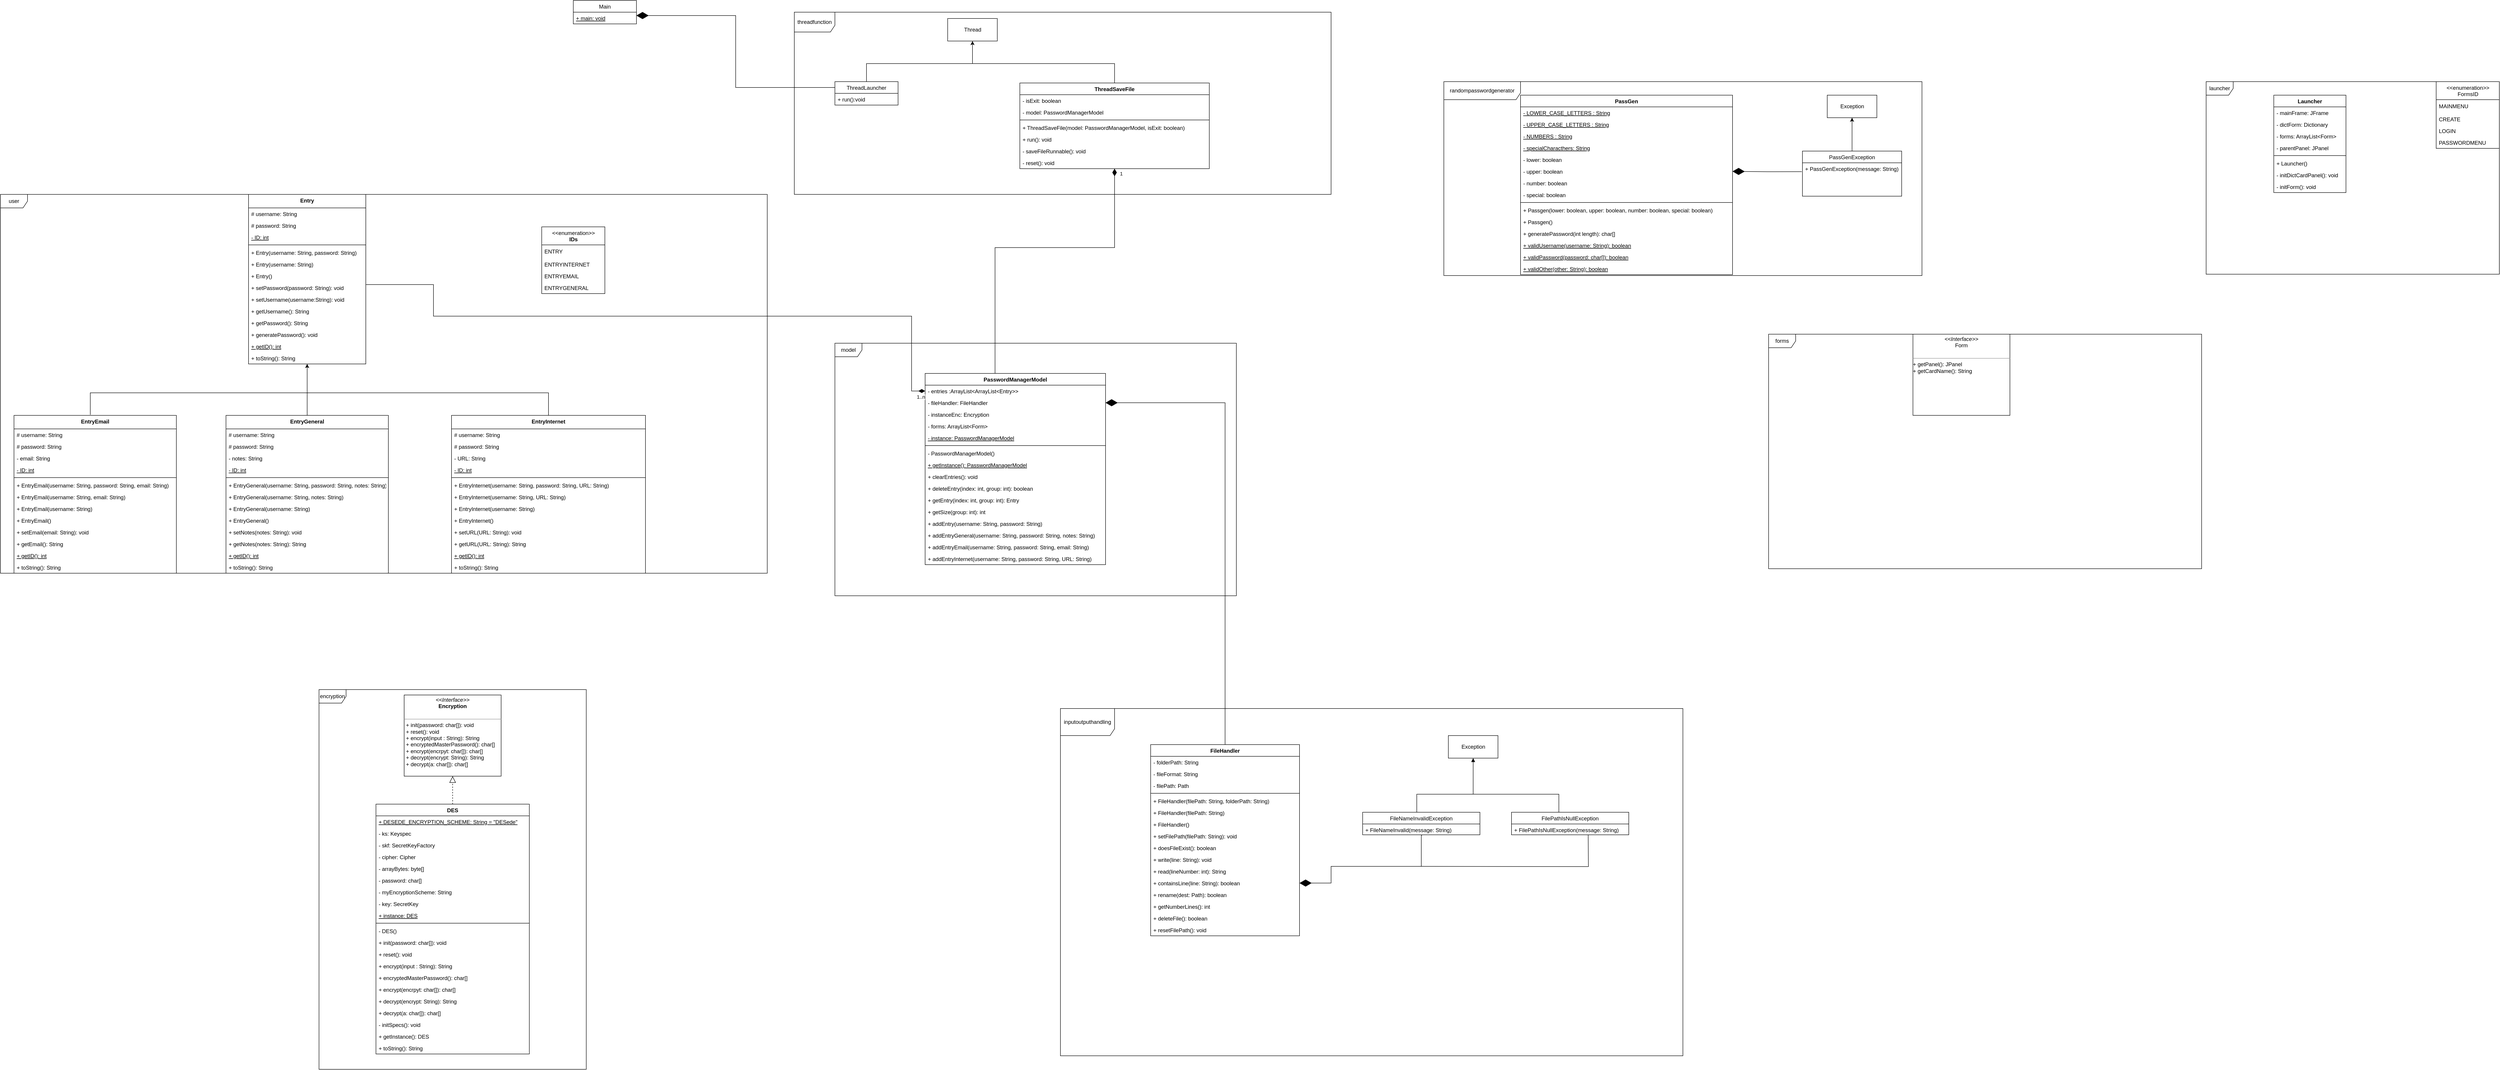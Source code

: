 <mxfile version="20.5.3" type="device"><diagram id="C5RBs43oDa-KdzZeNtuy" name="Page-1"><mxGraphModel dx="1959" dy="455" grid="1" gridSize="10" guides="1" tooltips="1" connect="1" arrows="1" fold="1" page="1" pageScale="1" pageWidth="1169" pageHeight="827" math="0" shadow="0"><root><mxCell id="WIyWlLk6GJQsqaUBKTNV-0"/><mxCell id="WIyWlLk6GJQsqaUBKTNV-1" parent="WIyWlLk6GJQsqaUBKTNV-0"/><mxCell id="5ZpKfiF-GddbuxXE2S-U-15" value="&lt;div&gt;user&lt;/div&gt;" style="shape=umlFrame;whiteSpace=wrap;html=1;" parent="WIyWlLk6GJQsqaUBKTNV-1" vertex="1"><mxGeometry x="-1160" y="430" width="1700" height="840" as="geometry"/></mxCell><mxCell id="5ZpKfiF-GddbuxXE2S-U-20" value="Entry&#xA;" style="swimlane;fontStyle=1;align=center;verticalAlign=top;childLayout=stackLayout;horizontal=1;startSize=30;horizontalStack=0;resizeParent=1;resizeParentMax=0;resizeLast=0;collapsible=1;marginBottom=0;" parent="WIyWlLk6GJQsqaUBKTNV-1" vertex="1"><mxGeometry x="-610" y="430" width="260" height="376" as="geometry"><mxRectangle x="-1340" y="390" width="120" height="40" as="alternateBounds"/></mxGeometry></mxCell><mxCell id="5ZpKfiF-GddbuxXE2S-U-21" value="# username: String&#xA;" style="text;strokeColor=none;fillColor=none;align=left;verticalAlign=top;spacingLeft=4;spacingRight=4;overflow=hidden;rotatable=0;points=[[0,0.5],[1,0.5]];portConstraint=eastwest;" parent="5ZpKfiF-GddbuxXE2S-U-20" vertex="1"><mxGeometry y="30" width="260" height="26" as="geometry"/></mxCell><mxCell id="5ZpKfiF-GddbuxXE2S-U-24" value="# password: String&#xA;" style="text;strokeColor=none;fillColor=none;align=left;verticalAlign=top;spacingLeft=4;spacingRight=4;overflow=hidden;rotatable=0;points=[[0,0.5],[1,0.5]];portConstraint=eastwest;" parent="5ZpKfiF-GddbuxXE2S-U-20" vertex="1"><mxGeometry y="56" width="260" height="26" as="geometry"/></mxCell><mxCell id="5ZpKfiF-GddbuxXE2S-U-29" value="- ID: int" style="text;strokeColor=none;fillColor=none;align=left;verticalAlign=top;spacingLeft=4;spacingRight=4;overflow=hidden;rotatable=0;points=[[0,0.5],[1,0.5]];portConstraint=eastwest;fontStyle=4" parent="5ZpKfiF-GddbuxXE2S-U-20" vertex="1"><mxGeometry y="82" width="260" height="26" as="geometry"/></mxCell><mxCell id="5ZpKfiF-GddbuxXE2S-U-22" value="" style="line;strokeWidth=1;fillColor=none;align=left;verticalAlign=middle;spacingTop=-1;spacingLeft=3;spacingRight=3;rotatable=0;labelPosition=right;points=[];portConstraint=eastwest;strokeColor=inherit;" parent="5ZpKfiF-GddbuxXE2S-U-20" vertex="1"><mxGeometry y="108" width="260" height="8" as="geometry"/></mxCell><mxCell id="5ZpKfiF-GddbuxXE2S-U-23" value="+ Entry(username: String, password: String) " style="text;strokeColor=none;fillColor=none;align=left;verticalAlign=top;spacingLeft=4;spacingRight=4;overflow=hidden;rotatable=0;points=[[0,0.5],[1,0.5]];portConstraint=eastwest;" parent="5ZpKfiF-GddbuxXE2S-U-20" vertex="1"><mxGeometry y="116" width="260" height="26" as="geometry"/></mxCell><mxCell id="5ZpKfiF-GddbuxXE2S-U-30" value="+ Entry(username: String)&#xA;&#xA; " style="text;strokeColor=none;fillColor=none;align=left;verticalAlign=top;spacingLeft=4;spacingRight=4;overflow=hidden;rotatable=0;points=[[0,0.5],[1,0.5]];portConstraint=eastwest;" parent="5ZpKfiF-GddbuxXE2S-U-20" vertex="1"><mxGeometry y="142" width="260" height="26" as="geometry"/></mxCell><mxCell id="5ZpKfiF-GddbuxXE2S-U-31" value="+ Entry() " style="text;strokeColor=none;fillColor=none;align=left;verticalAlign=top;spacingLeft=4;spacingRight=4;overflow=hidden;rotatable=0;points=[[0,0.5],[1,0.5]];portConstraint=eastwest;" parent="5ZpKfiF-GddbuxXE2S-U-20" vertex="1"><mxGeometry y="168" width="260" height="26" as="geometry"/></mxCell><mxCell id="5ZpKfiF-GddbuxXE2S-U-32" value="+ setPassword(password: String): void&#xA;&#xA;" style="text;strokeColor=none;fillColor=none;align=left;verticalAlign=top;spacingLeft=4;spacingRight=4;overflow=hidden;rotatable=0;points=[[0,0.5],[1,0.5]];portConstraint=eastwest;" parent="5ZpKfiF-GddbuxXE2S-U-20" vertex="1"><mxGeometry y="194" width="260" height="26" as="geometry"/></mxCell><mxCell id="5ZpKfiF-GddbuxXE2S-U-34" value="+ setUsername(username:String): void&#xA;" style="text;strokeColor=none;fillColor=none;align=left;verticalAlign=top;spacingLeft=4;spacingRight=4;overflow=hidden;rotatable=0;points=[[0,0.5],[1,0.5]];portConstraint=eastwest;" parent="5ZpKfiF-GddbuxXE2S-U-20" vertex="1"><mxGeometry y="220" width="260" height="26" as="geometry"/></mxCell><mxCell id="5ZpKfiF-GddbuxXE2S-U-33" value="+ getUsername(): String" style="text;strokeColor=none;fillColor=none;align=left;verticalAlign=top;spacingLeft=4;spacingRight=4;overflow=hidden;rotatable=0;points=[[0,0.5],[1,0.5]];portConstraint=eastwest;" parent="5ZpKfiF-GddbuxXE2S-U-20" vertex="1"><mxGeometry y="246" width="260" height="26" as="geometry"/></mxCell><mxCell id="5ZpKfiF-GddbuxXE2S-U-35" value="+ getPassword(): String&#xA;" style="text;strokeColor=none;fillColor=none;align=left;verticalAlign=top;spacingLeft=4;spacingRight=4;overflow=hidden;rotatable=0;points=[[0,0.5],[1,0.5]];portConstraint=eastwest;" parent="5ZpKfiF-GddbuxXE2S-U-20" vertex="1"><mxGeometry y="272" width="260" height="26" as="geometry"/></mxCell><mxCell id="5ZpKfiF-GddbuxXE2S-U-36" value="+ generatePassword(): void&#xA;" style="text;strokeColor=none;fillColor=none;align=left;verticalAlign=top;spacingLeft=4;spacingRight=4;overflow=hidden;rotatable=0;points=[[0,0.5],[1,0.5]];portConstraint=eastwest;" parent="5ZpKfiF-GddbuxXE2S-U-20" vertex="1"><mxGeometry y="298" width="260" height="26" as="geometry"/></mxCell><mxCell id="5ZpKfiF-GddbuxXE2S-U-50" value="+ getID(): int" style="text;strokeColor=none;fillColor=none;align=left;verticalAlign=top;spacingLeft=4;spacingRight=4;overflow=hidden;rotatable=0;points=[[0,0.5],[1,0.5]];portConstraint=eastwest;fontStyle=4" parent="5ZpKfiF-GddbuxXE2S-U-20" vertex="1"><mxGeometry y="324" width="260" height="26" as="geometry"/></mxCell><mxCell id="5ZpKfiF-GddbuxXE2S-U-51" value="+ toString(): String" style="text;strokeColor=none;fillColor=none;align=left;verticalAlign=top;spacingLeft=4;spacingRight=4;overflow=hidden;rotatable=0;points=[[0,0.5],[1,0.5]];portConstraint=eastwest;" parent="5ZpKfiF-GddbuxXE2S-U-20" vertex="1"><mxGeometry y="350" width="260" height="26" as="geometry"/></mxCell><mxCell id="5ZpKfiF-GddbuxXE2S-U-52" value="EntryEmail" style="swimlane;fontStyle=1;align=center;verticalAlign=top;childLayout=stackLayout;horizontal=1;startSize=30;horizontalStack=0;resizeParent=1;resizeParentMax=0;resizeLast=0;collapsible=1;marginBottom=0;" parent="WIyWlLk6GJQsqaUBKTNV-1" vertex="1"><mxGeometry x="-1130" y="920" width="360" height="350" as="geometry"><mxRectangle x="-1340" y="390" width="120" height="40" as="alternateBounds"/></mxGeometry></mxCell><mxCell id="5ZpKfiF-GddbuxXE2S-U-53" value="# username: String&#xA;" style="text;strokeColor=none;fillColor=none;align=left;verticalAlign=top;spacingLeft=4;spacingRight=4;overflow=hidden;rotatable=0;points=[[0,0.5],[1,0.5]];portConstraint=eastwest;" parent="5ZpKfiF-GddbuxXE2S-U-52" vertex="1"><mxGeometry y="30" width="360" height="26" as="geometry"/></mxCell><mxCell id="5ZpKfiF-GddbuxXE2S-U-54" value="# password: String&#xA;" style="text;strokeColor=none;fillColor=none;align=left;verticalAlign=top;spacingLeft=4;spacingRight=4;overflow=hidden;rotatable=0;points=[[0,0.5],[1,0.5]];portConstraint=eastwest;" parent="5ZpKfiF-GddbuxXE2S-U-52" vertex="1"><mxGeometry y="56" width="360" height="26" as="geometry"/></mxCell><mxCell id="5ZpKfiF-GddbuxXE2S-U-97" value="- email: String" style="text;strokeColor=none;fillColor=none;align=left;verticalAlign=top;spacingLeft=4;spacingRight=4;overflow=hidden;rotatable=0;points=[[0,0.5],[1,0.5]];portConstraint=eastwest;" parent="5ZpKfiF-GddbuxXE2S-U-52" vertex="1"><mxGeometry y="82" width="360" height="26" as="geometry"/></mxCell><mxCell id="5ZpKfiF-GddbuxXE2S-U-55" value="- ID: int" style="text;strokeColor=none;fillColor=none;align=left;verticalAlign=top;spacingLeft=4;spacingRight=4;overflow=hidden;rotatable=0;points=[[0,0.5],[1,0.5]];portConstraint=eastwest;fontStyle=4" parent="5ZpKfiF-GddbuxXE2S-U-52" vertex="1"><mxGeometry y="108" width="360" height="26" as="geometry"/></mxCell><mxCell id="5ZpKfiF-GddbuxXE2S-U-56" value="" style="line;strokeWidth=1;fillColor=none;align=left;verticalAlign=middle;spacingTop=-1;spacingLeft=3;spacingRight=3;rotatable=0;labelPosition=right;points=[];portConstraint=eastwest;strokeColor=inherit;" parent="5ZpKfiF-GddbuxXE2S-U-52" vertex="1"><mxGeometry y="134" width="360" height="8" as="geometry"/></mxCell><mxCell id="5ZpKfiF-GddbuxXE2S-U-57" value="+ EntryEmail(username: String, password: String, email: String) " style="text;strokeColor=none;fillColor=none;align=left;verticalAlign=top;spacingLeft=4;spacingRight=4;overflow=hidden;rotatable=0;points=[[0,0.5],[1,0.5]];portConstraint=eastwest;" parent="5ZpKfiF-GddbuxXE2S-U-52" vertex="1"><mxGeometry y="142" width="360" height="26" as="geometry"/></mxCell><mxCell id="5ZpKfiF-GddbuxXE2S-U-58" value="+ EntryEmail(username: String, email: String)&#xA; " style="text;strokeColor=none;fillColor=none;align=left;verticalAlign=top;spacingLeft=4;spacingRight=4;overflow=hidden;rotatable=0;points=[[0,0.5],[1,0.5]];portConstraint=eastwest;" parent="5ZpKfiF-GddbuxXE2S-U-52" vertex="1"><mxGeometry y="168" width="360" height="26" as="geometry"/></mxCell><mxCell id="5ZpKfiF-GddbuxXE2S-U-59" value="+ EntryEmail(username: String) " style="text;strokeColor=none;fillColor=none;align=left;verticalAlign=top;spacingLeft=4;spacingRight=4;overflow=hidden;rotatable=0;points=[[0,0.5],[1,0.5]];portConstraint=eastwest;" parent="5ZpKfiF-GddbuxXE2S-U-52" vertex="1"><mxGeometry y="194" width="360" height="26" as="geometry"/></mxCell><mxCell id="5ZpKfiF-GddbuxXE2S-U-98" value="+ EntryEmail()" style="text;strokeColor=none;fillColor=none;align=left;verticalAlign=top;spacingLeft=4;spacingRight=4;overflow=hidden;rotatable=0;points=[[0,0.5],[1,0.5]];portConstraint=eastwest;" parent="5ZpKfiF-GddbuxXE2S-U-52" vertex="1"><mxGeometry y="220" width="360" height="26" as="geometry"/></mxCell><mxCell id="5ZpKfiF-GddbuxXE2S-U-60" value="+ setEmail(email: String): void&#xA;&#xA;" style="text;strokeColor=none;fillColor=none;align=left;verticalAlign=top;spacingLeft=4;spacingRight=4;overflow=hidden;rotatable=0;points=[[0,0.5],[1,0.5]];portConstraint=eastwest;" parent="5ZpKfiF-GddbuxXE2S-U-52" vertex="1"><mxGeometry y="246" width="360" height="26" as="geometry"/></mxCell><mxCell id="5ZpKfiF-GddbuxXE2S-U-61" value="+ getEmail(): String&#xA;" style="text;strokeColor=none;fillColor=none;align=left;verticalAlign=top;spacingLeft=4;spacingRight=4;overflow=hidden;rotatable=0;points=[[0,0.5],[1,0.5]];portConstraint=eastwest;" parent="5ZpKfiF-GddbuxXE2S-U-52" vertex="1"><mxGeometry y="272" width="360" height="26" as="geometry"/></mxCell><mxCell id="5ZpKfiF-GddbuxXE2S-U-65" value="+ getID(): int" style="text;strokeColor=none;fillColor=none;align=left;verticalAlign=top;spacingLeft=4;spacingRight=4;overflow=hidden;rotatable=0;points=[[0,0.5],[1,0.5]];portConstraint=eastwest;fontStyle=4" parent="5ZpKfiF-GddbuxXE2S-U-52" vertex="1"><mxGeometry y="298" width="360" height="26" as="geometry"/></mxCell><mxCell id="5ZpKfiF-GddbuxXE2S-U-66" value="+ toString(): String" style="text;strokeColor=none;fillColor=none;align=left;verticalAlign=top;spacingLeft=4;spacingRight=4;overflow=hidden;rotatable=0;points=[[0,0.5],[1,0.5]];portConstraint=eastwest;" parent="5ZpKfiF-GddbuxXE2S-U-52" vertex="1"><mxGeometry y="324" width="360" height="26" as="geometry"/></mxCell><mxCell id="5ZpKfiF-GddbuxXE2S-U-99" value="EntryGeneral" style="swimlane;fontStyle=1;align=center;verticalAlign=top;childLayout=stackLayout;horizontal=1;startSize=30;horizontalStack=0;resizeParent=1;resizeParentMax=0;resizeLast=0;collapsible=1;marginBottom=0;" parent="WIyWlLk6GJQsqaUBKTNV-1" vertex="1"><mxGeometry x="-660" y="920" width="360" height="350" as="geometry"><mxRectangle x="-1340" y="390" width="120" height="40" as="alternateBounds"/></mxGeometry></mxCell><mxCell id="5ZpKfiF-GddbuxXE2S-U-100" value="# username: String&#xA;" style="text;strokeColor=none;fillColor=none;align=left;verticalAlign=top;spacingLeft=4;spacingRight=4;overflow=hidden;rotatable=0;points=[[0,0.5],[1,0.5]];portConstraint=eastwest;" parent="5ZpKfiF-GddbuxXE2S-U-99" vertex="1"><mxGeometry y="30" width="360" height="26" as="geometry"/></mxCell><mxCell id="5ZpKfiF-GddbuxXE2S-U-101" value="# password: String&#xA;" style="text;strokeColor=none;fillColor=none;align=left;verticalAlign=top;spacingLeft=4;spacingRight=4;overflow=hidden;rotatable=0;points=[[0,0.5],[1,0.5]];portConstraint=eastwest;" parent="5ZpKfiF-GddbuxXE2S-U-99" vertex="1"><mxGeometry y="56" width="360" height="26" as="geometry"/></mxCell><mxCell id="5ZpKfiF-GddbuxXE2S-U-102" value="- notes: String" style="text;strokeColor=none;fillColor=none;align=left;verticalAlign=top;spacingLeft=4;spacingRight=4;overflow=hidden;rotatable=0;points=[[0,0.5],[1,0.5]];portConstraint=eastwest;" parent="5ZpKfiF-GddbuxXE2S-U-99" vertex="1"><mxGeometry y="82" width="360" height="26" as="geometry"/></mxCell><mxCell id="5ZpKfiF-GddbuxXE2S-U-103" value="- ID: int" style="text;strokeColor=none;fillColor=none;align=left;verticalAlign=top;spacingLeft=4;spacingRight=4;overflow=hidden;rotatable=0;points=[[0,0.5],[1,0.5]];portConstraint=eastwest;fontStyle=4" parent="5ZpKfiF-GddbuxXE2S-U-99" vertex="1"><mxGeometry y="108" width="360" height="26" as="geometry"/></mxCell><mxCell id="5ZpKfiF-GddbuxXE2S-U-104" value="" style="line;strokeWidth=1;fillColor=none;align=left;verticalAlign=middle;spacingTop=-1;spacingLeft=3;spacingRight=3;rotatable=0;labelPosition=right;points=[];portConstraint=eastwest;strokeColor=inherit;" parent="5ZpKfiF-GddbuxXE2S-U-99" vertex="1"><mxGeometry y="134" width="360" height="8" as="geometry"/></mxCell><mxCell id="5ZpKfiF-GddbuxXE2S-U-105" value="+ EntryGeneral(username: String, password: String, notes: String) " style="text;strokeColor=none;fillColor=none;align=left;verticalAlign=top;spacingLeft=4;spacingRight=4;overflow=hidden;rotatable=0;points=[[0,0.5],[1,0.5]];portConstraint=eastwest;" parent="5ZpKfiF-GddbuxXE2S-U-99" vertex="1"><mxGeometry y="142" width="360" height="26" as="geometry"/></mxCell><mxCell id="5ZpKfiF-GddbuxXE2S-U-106" value="+ EntryGeneral(username: String, notes: String)&#xA; " style="text;strokeColor=none;fillColor=none;align=left;verticalAlign=top;spacingLeft=4;spacingRight=4;overflow=hidden;rotatable=0;points=[[0,0.5],[1,0.5]];portConstraint=eastwest;" parent="5ZpKfiF-GddbuxXE2S-U-99" vertex="1"><mxGeometry y="168" width="360" height="26" as="geometry"/></mxCell><mxCell id="5ZpKfiF-GddbuxXE2S-U-107" value="+ EntryGeneral(username: String) " style="text;strokeColor=none;fillColor=none;align=left;verticalAlign=top;spacingLeft=4;spacingRight=4;overflow=hidden;rotatable=0;points=[[0,0.5],[1,0.5]];portConstraint=eastwest;" parent="5ZpKfiF-GddbuxXE2S-U-99" vertex="1"><mxGeometry y="194" width="360" height="26" as="geometry"/></mxCell><mxCell id="5ZpKfiF-GddbuxXE2S-U-108" value="+ EntryGeneral()" style="text;strokeColor=none;fillColor=none;align=left;verticalAlign=top;spacingLeft=4;spacingRight=4;overflow=hidden;rotatable=0;points=[[0,0.5],[1,0.5]];portConstraint=eastwest;" parent="5ZpKfiF-GddbuxXE2S-U-99" vertex="1"><mxGeometry y="220" width="360" height="26" as="geometry"/></mxCell><mxCell id="5ZpKfiF-GddbuxXE2S-U-109" value="+ setNotes(notes: String): void&#xA;&#xA;" style="text;strokeColor=none;fillColor=none;align=left;verticalAlign=top;spacingLeft=4;spacingRight=4;overflow=hidden;rotatable=0;points=[[0,0.5],[1,0.5]];portConstraint=eastwest;" parent="5ZpKfiF-GddbuxXE2S-U-99" vertex="1"><mxGeometry y="246" width="360" height="26" as="geometry"/></mxCell><mxCell id="5ZpKfiF-GddbuxXE2S-U-110" value="+ getNotes(notes: String): String&#xA;" style="text;strokeColor=none;fillColor=none;align=left;verticalAlign=top;spacingLeft=4;spacingRight=4;overflow=hidden;rotatable=0;points=[[0,0.5],[1,0.5]];portConstraint=eastwest;" parent="5ZpKfiF-GddbuxXE2S-U-99" vertex="1"><mxGeometry y="272" width="360" height="26" as="geometry"/></mxCell><mxCell id="5ZpKfiF-GddbuxXE2S-U-111" value="+ getID(): int" style="text;strokeColor=none;fillColor=none;align=left;verticalAlign=top;spacingLeft=4;spacingRight=4;overflow=hidden;rotatable=0;points=[[0,0.5],[1,0.5]];portConstraint=eastwest;fontStyle=4" parent="5ZpKfiF-GddbuxXE2S-U-99" vertex="1"><mxGeometry y="298" width="360" height="26" as="geometry"/></mxCell><mxCell id="5ZpKfiF-GddbuxXE2S-U-112" value="+ toString(): String" style="text;strokeColor=none;fillColor=none;align=left;verticalAlign=top;spacingLeft=4;spacingRight=4;overflow=hidden;rotatable=0;points=[[0,0.5],[1,0.5]];portConstraint=eastwest;" parent="5ZpKfiF-GddbuxXE2S-U-99" vertex="1"><mxGeometry y="324" width="360" height="26" as="geometry"/></mxCell><mxCell id="5ZpKfiF-GddbuxXE2S-U-113" value="EntryInternet" style="swimlane;fontStyle=1;align=center;verticalAlign=top;childLayout=stackLayout;horizontal=1;startSize=30;horizontalStack=0;resizeParent=1;resizeParentMax=0;resizeLast=0;collapsible=1;marginBottom=0;" parent="WIyWlLk6GJQsqaUBKTNV-1" vertex="1"><mxGeometry x="-160" y="920" width="430" height="350" as="geometry"><mxRectangle x="-1340" y="390" width="120" height="40" as="alternateBounds"/></mxGeometry></mxCell><mxCell id="5ZpKfiF-GddbuxXE2S-U-114" value="# username: String&#xA;" style="text;strokeColor=none;fillColor=none;align=left;verticalAlign=top;spacingLeft=4;spacingRight=4;overflow=hidden;rotatable=0;points=[[0,0.5],[1,0.5]];portConstraint=eastwest;" parent="5ZpKfiF-GddbuxXE2S-U-113" vertex="1"><mxGeometry y="30" width="430" height="26" as="geometry"/></mxCell><mxCell id="5ZpKfiF-GddbuxXE2S-U-115" value="# password: String&#xA;" style="text;strokeColor=none;fillColor=none;align=left;verticalAlign=top;spacingLeft=4;spacingRight=4;overflow=hidden;rotatable=0;points=[[0,0.5],[1,0.5]];portConstraint=eastwest;" parent="5ZpKfiF-GddbuxXE2S-U-113" vertex="1"><mxGeometry y="56" width="430" height="26" as="geometry"/></mxCell><mxCell id="5ZpKfiF-GddbuxXE2S-U-116" value="- URL: String" style="text;strokeColor=none;fillColor=none;align=left;verticalAlign=top;spacingLeft=4;spacingRight=4;overflow=hidden;rotatable=0;points=[[0,0.5],[1,0.5]];portConstraint=eastwest;" parent="5ZpKfiF-GddbuxXE2S-U-113" vertex="1"><mxGeometry y="82" width="430" height="26" as="geometry"/></mxCell><mxCell id="5ZpKfiF-GddbuxXE2S-U-117" value="- ID: int" style="text;strokeColor=none;fillColor=none;align=left;verticalAlign=top;spacingLeft=4;spacingRight=4;overflow=hidden;rotatable=0;points=[[0,0.5],[1,0.5]];portConstraint=eastwest;fontStyle=4" parent="5ZpKfiF-GddbuxXE2S-U-113" vertex="1"><mxGeometry y="108" width="430" height="26" as="geometry"/></mxCell><mxCell id="5ZpKfiF-GddbuxXE2S-U-118" value="" style="line;strokeWidth=1;fillColor=none;align=left;verticalAlign=middle;spacingTop=-1;spacingLeft=3;spacingRight=3;rotatable=0;labelPosition=right;points=[];portConstraint=eastwest;strokeColor=inherit;" parent="5ZpKfiF-GddbuxXE2S-U-113" vertex="1"><mxGeometry y="134" width="430" height="8" as="geometry"/></mxCell><mxCell id="5ZpKfiF-GddbuxXE2S-U-119" value="+ EntryInternet(username: String, password: String, URL: String) " style="text;strokeColor=none;fillColor=none;align=left;verticalAlign=top;spacingLeft=4;spacingRight=4;overflow=hidden;rotatable=0;points=[[0,0.5],[1,0.5]];portConstraint=eastwest;" parent="5ZpKfiF-GddbuxXE2S-U-113" vertex="1"><mxGeometry y="142" width="430" height="26" as="geometry"/></mxCell><mxCell id="5ZpKfiF-GddbuxXE2S-U-120" value="+ EntryInternet(username: String, URL: String) " style="text;strokeColor=none;fillColor=none;align=left;verticalAlign=top;spacingLeft=4;spacingRight=4;overflow=hidden;rotatable=0;points=[[0,0.5],[1,0.5]];portConstraint=eastwest;" parent="5ZpKfiF-GddbuxXE2S-U-113" vertex="1"><mxGeometry y="168" width="430" height="26" as="geometry"/></mxCell><mxCell id="5ZpKfiF-GddbuxXE2S-U-121" value="+ EntryInternet(username: String) " style="text;strokeColor=none;fillColor=none;align=left;verticalAlign=top;spacingLeft=4;spacingRight=4;overflow=hidden;rotatable=0;points=[[0,0.5],[1,0.5]];portConstraint=eastwest;" parent="5ZpKfiF-GddbuxXE2S-U-113" vertex="1"><mxGeometry y="194" width="430" height="26" as="geometry"/></mxCell><mxCell id="5ZpKfiF-GddbuxXE2S-U-122" value="+ EntryInternet()" style="text;strokeColor=none;fillColor=none;align=left;verticalAlign=top;spacingLeft=4;spacingRight=4;overflow=hidden;rotatable=0;points=[[0,0.5],[1,0.5]];portConstraint=eastwest;" parent="5ZpKfiF-GddbuxXE2S-U-113" vertex="1"><mxGeometry y="220" width="430" height="26" as="geometry"/></mxCell><mxCell id="5ZpKfiF-GddbuxXE2S-U-123" value="+ setURL(URL: String): void&#xA;&#xA;" style="text;strokeColor=none;fillColor=none;align=left;verticalAlign=top;spacingLeft=4;spacingRight=4;overflow=hidden;rotatable=0;points=[[0,0.5],[1,0.5]];portConstraint=eastwest;" parent="5ZpKfiF-GddbuxXE2S-U-113" vertex="1"><mxGeometry y="246" width="430" height="26" as="geometry"/></mxCell><mxCell id="5ZpKfiF-GddbuxXE2S-U-124" value="+ getURL(URL: String): String&#xA;" style="text;strokeColor=none;fillColor=none;align=left;verticalAlign=top;spacingLeft=4;spacingRight=4;overflow=hidden;rotatable=0;points=[[0,0.5],[1,0.5]];portConstraint=eastwest;" parent="5ZpKfiF-GddbuxXE2S-U-113" vertex="1"><mxGeometry y="272" width="430" height="26" as="geometry"/></mxCell><mxCell id="5ZpKfiF-GddbuxXE2S-U-125" value="+ getID(): int" style="text;strokeColor=none;fillColor=none;align=left;verticalAlign=top;spacingLeft=4;spacingRight=4;overflow=hidden;rotatable=0;points=[[0,0.5],[1,0.5]];portConstraint=eastwest;fontStyle=4" parent="5ZpKfiF-GddbuxXE2S-U-113" vertex="1"><mxGeometry y="298" width="430" height="26" as="geometry"/></mxCell><mxCell id="5ZpKfiF-GddbuxXE2S-U-126" value="+ toString(): String" style="text;strokeColor=none;fillColor=none;align=left;verticalAlign=top;spacingLeft=4;spacingRight=4;overflow=hidden;rotatable=0;points=[[0,0.5],[1,0.5]];portConstraint=eastwest;" parent="5ZpKfiF-GddbuxXE2S-U-113" vertex="1"><mxGeometry y="324" width="430" height="26" as="geometry"/></mxCell><mxCell id="5ZpKfiF-GddbuxXE2S-U-130" value="" style="endArrow=classic;html=1;rounded=0;exitX=0.5;exitY=0;exitDx=0;exitDy=0;edgeStyle=orthogonalEdgeStyle;entryX=0.5;entryY=1;entryDx=0;entryDy=0;" parent="WIyWlLk6GJQsqaUBKTNV-1" source="5ZpKfiF-GddbuxXE2S-U-99" target="5ZpKfiF-GddbuxXE2S-U-20" edge="1"><mxGeometry width="50" height="50" relative="1" as="geometry"><mxPoint x="-490" y="970" as="sourcePoint"/><mxPoint x="-480" y="810" as="targetPoint"/></mxGeometry></mxCell><mxCell id="5ZpKfiF-GddbuxXE2S-U-143" value="&amp;lt;&amp;lt;enumeration&amp;gt;&amp;gt;&lt;br&gt;&lt;div&gt;&lt;b&gt;IDs&lt;/b&gt;&lt;/div&gt;&lt;div&gt;&lt;b&gt;&lt;br&gt;&lt;/b&gt;&lt;/div&gt;" style="swimlane;fontStyle=0;align=center;verticalAlign=top;childLayout=stackLayout;horizontal=1;startSize=40;horizontalStack=0;resizeParent=1;resizeParentMax=0;resizeLast=0;collapsible=0;marginBottom=0;html=1;" parent="WIyWlLk6GJQsqaUBKTNV-1" vertex="1"><mxGeometry x="40" y="502" width="140" height="148" as="geometry"/></mxCell><mxCell id="5ZpKfiF-GddbuxXE2S-U-144" value="ENTRY" style="text;html=1;strokeColor=none;fillColor=none;align=left;verticalAlign=middle;spacingLeft=4;spacingRight=4;overflow=hidden;rotatable=0;points=[[0,0.5],[1,0.5]];portConstraint=eastwest;" parent="5ZpKfiF-GddbuxXE2S-U-143" vertex="1"><mxGeometry y="40" width="140" height="30" as="geometry"/></mxCell><mxCell id="5ZpKfiF-GddbuxXE2S-U-146" value="ENTRYINTERNET" style="text;strokeColor=none;fillColor=none;align=left;verticalAlign=top;spacingLeft=4;spacingRight=4;overflow=hidden;rotatable=0;points=[[0,0.5],[1,0.5]];portConstraint=eastwest;" parent="5ZpKfiF-GddbuxXE2S-U-143" vertex="1"><mxGeometry y="70" width="140" height="26" as="geometry"/></mxCell><mxCell id="5ZpKfiF-GddbuxXE2S-U-147" value="ENTRYEMAIL" style="text;strokeColor=none;fillColor=none;align=left;verticalAlign=top;spacingLeft=4;spacingRight=4;overflow=hidden;rotatable=0;points=[[0,0.5],[1,0.5]];portConstraint=eastwest;" parent="5ZpKfiF-GddbuxXE2S-U-143" vertex="1"><mxGeometry y="96" width="140" height="26" as="geometry"/></mxCell><mxCell id="5ZpKfiF-GddbuxXE2S-U-148" value="ENTRYGENERAL" style="text;strokeColor=none;fillColor=none;align=left;verticalAlign=top;spacingLeft=4;spacingRight=4;overflow=hidden;rotatable=0;points=[[0,0.5],[1,0.5]];portConstraint=eastwest;" parent="5ZpKfiF-GddbuxXE2S-U-143" vertex="1"><mxGeometry y="122" width="140" height="26" as="geometry"/></mxCell><mxCell id="5ZpKfiF-GddbuxXE2S-U-149" value="&lt;div&gt;threadfunction&lt;/div&gt;" style="shape=umlFrame;whiteSpace=wrap;html=1;width=90;height=44;" parent="WIyWlLk6GJQsqaUBKTNV-1" vertex="1"><mxGeometry x="600" y="26" width="1190" height="404" as="geometry"/></mxCell><mxCell id="5ZpKfiF-GddbuxXE2S-U-150" value="Thread" style="html=1;" parent="WIyWlLk6GJQsqaUBKTNV-1" vertex="1"><mxGeometry x="940" y="40" width="110" height="50" as="geometry"/></mxCell><mxCell id="5ZpKfiF-GddbuxXE2S-U-151" value="ThreadLauncher" style="swimlane;fontStyle=0;childLayout=stackLayout;horizontal=1;startSize=26;fillColor=none;horizontalStack=0;resizeParent=1;resizeParentMax=0;resizeLast=0;collapsible=1;marginBottom=0;" parent="WIyWlLk6GJQsqaUBKTNV-1" vertex="1"><mxGeometry x="690" y="180" width="140" height="52" as="geometry"/></mxCell><mxCell id="5ZpKfiF-GddbuxXE2S-U-152" value="+ run():void" style="text;strokeColor=none;fillColor=none;align=left;verticalAlign=top;spacingLeft=4;spacingRight=4;overflow=hidden;rotatable=0;points=[[0,0.5],[1,0.5]];portConstraint=eastwest;" parent="5ZpKfiF-GddbuxXE2S-U-151" vertex="1"><mxGeometry y="26" width="140" height="26" as="geometry"/></mxCell><mxCell id="5ZpKfiF-GddbuxXE2S-U-157" value="" style="endArrow=classic;html=1;rounded=0;edgeStyle=orthogonalEdgeStyle;entryX=0.5;entryY=1;entryDx=0;entryDy=0;" parent="WIyWlLk6GJQsqaUBKTNV-1" target="5ZpKfiF-GddbuxXE2S-U-150" edge="1"><mxGeometry width="50" height="50" relative="1" as="geometry"><mxPoint x="760" y="180" as="sourcePoint"/><mxPoint x="810" y="130" as="targetPoint"/><Array as="points"><mxPoint x="760" y="140"/><mxPoint x="995" y="140"/></Array></mxGeometry></mxCell><mxCell id="5ZpKfiF-GddbuxXE2S-U-158" value="ThreadSaveFile&#xA;" style="swimlane;fontStyle=1;align=center;verticalAlign=top;childLayout=stackLayout;horizontal=1;startSize=26;horizontalStack=0;resizeParent=1;resizeParentMax=0;resizeLast=0;collapsible=1;marginBottom=0;" parent="WIyWlLk6GJQsqaUBKTNV-1" vertex="1"><mxGeometry x="1100" y="183" width="420" height="190" as="geometry"/></mxCell><mxCell id="5ZpKfiF-GddbuxXE2S-U-159" value="- isExit: boolean" style="text;strokeColor=none;fillColor=none;align=left;verticalAlign=top;spacingLeft=4;spacingRight=4;overflow=hidden;rotatable=0;points=[[0,0.5],[1,0.5]];portConstraint=eastwest;" parent="5ZpKfiF-GddbuxXE2S-U-158" vertex="1"><mxGeometry y="26" width="420" height="26" as="geometry"/></mxCell><mxCell id="5ZpKfiF-GddbuxXE2S-U-180" value="- model: PasswordManagerModel" style="text;strokeColor=none;fillColor=none;align=left;verticalAlign=top;spacingLeft=4;spacingRight=4;overflow=hidden;rotatable=0;points=[[0,0.5],[1,0.5]];portConstraint=eastwest;" parent="5ZpKfiF-GddbuxXE2S-U-158" vertex="1"><mxGeometry y="52" width="420" height="26" as="geometry"/></mxCell><mxCell id="5ZpKfiF-GddbuxXE2S-U-160" value="" style="line;strokeWidth=1;fillColor=none;align=left;verticalAlign=middle;spacingTop=-1;spacingLeft=3;spacingRight=3;rotatable=0;labelPosition=right;points=[];portConstraint=eastwest;strokeColor=inherit;" parent="5ZpKfiF-GddbuxXE2S-U-158" vertex="1"><mxGeometry y="78" width="420" height="8" as="geometry"/></mxCell><mxCell id="5ZpKfiF-GddbuxXE2S-U-161" value="+ ThreadSaveFile(model: PasswordManagerModel, isExit: boolean)" style="text;strokeColor=none;fillColor=none;align=left;verticalAlign=top;spacingLeft=4;spacingRight=4;overflow=hidden;rotatable=0;points=[[0,0.5],[1,0.5]];portConstraint=eastwest;" parent="5ZpKfiF-GddbuxXE2S-U-158" vertex="1"><mxGeometry y="86" width="420" height="26" as="geometry"/></mxCell><mxCell id="5ZpKfiF-GddbuxXE2S-U-171" value="+ run(): void" style="text;strokeColor=none;fillColor=none;align=left;verticalAlign=top;spacingLeft=4;spacingRight=4;overflow=hidden;rotatable=0;points=[[0,0.5],[1,0.5]];portConstraint=eastwest;" parent="5ZpKfiF-GddbuxXE2S-U-158" vertex="1"><mxGeometry y="112" width="420" height="26" as="geometry"/></mxCell><mxCell id="5ZpKfiF-GddbuxXE2S-U-172" value="- saveFileRunnable(): void" style="text;strokeColor=none;fillColor=none;align=left;verticalAlign=top;spacingLeft=4;spacingRight=4;overflow=hidden;rotatable=0;points=[[0,0.5],[1,0.5]];portConstraint=eastwest;" parent="5ZpKfiF-GddbuxXE2S-U-158" vertex="1"><mxGeometry y="138" width="420" height="26" as="geometry"/></mxCell><mxCell id="5ZpKfiF-GddbuxXE2S-U-173" value="- reset(): void" style="text;strokeColor=none;fillColor=none;align=left;verticalAlign=top;spacingLeft=4;spacingRight=4;overflow=hidden;rotatable=0;points=[[0,0.5],[1,0.5]];portConstraint=eastwest;" parent="5ZpKfiF-GddbuxXE2S-U-158" vertex="1"><mxGeometry y="164" width="420" height="26" as="geometry"/></mxCell><mxCell id="5ZpKfiF-GddbuxXE2S-U-163" value="model" style="shape=umlFrame;whiteSpace=wrap;html=1;" parent="WIyWlLk6GJQsqaUBKTNV-1" vertex="1"><mxGeometry x="690" y="760" width="890" height="560" as="geometry"/></mxCell><mxCell id="5ZpKfiF-GddbuxXE2S-U-164" value="PasswordManagerModel" style="swimlane;fontStyle=1;align=center;verticalAlign=top;childLayout=stackLayout;horizontal=1;startSize=26;horizontalStack=0;resizeParent=1;resizeParentMax=0;resizeLast=0;collapsible=1;marginBottom=0;" parent="WIyWlLk6GJQsqaUBKTNV-1" vertex="1"><mxGeometry x="890" y="827" width="400" height="424" as="geometry"/></mxCell><mxCell id="5ZpKfiF-GddbuxXE2S-U-165" value="- entries :ArrayList&lt;ArrayList&lt;Entry&gt;&gt;" style="text;strokeColor=none;fillColor=none;align=left;verticalAlign=top;spacingLeft=4;spacingRight=4;overflow=hidden;rotatable=0;points=[[0,0.5],[1,0.5]];portConstraint=eastwest;" parent="5ZpKfiF-GddbuxXE2S-U-164" vertex="1"><mxGeometry y="26" width="400" height="26" as="geometry"/></mxCell><mxCell id="5ZpKfiF-GddbuxXE2S-U-181" value="- fileHandler: FileHandler" style="text;strokeColor=none;fillColor=none;align=left;verticalAlign=top;spacingLeft=4;spacingRight=4;overflow=hidden;rotatable=0;points=[[0,0.5],[1,0.5]];portConstraint=eastwest;" parent="5ZpKfiF-GddbuxXE2S-U-164" vertex="1"><mxGeometry y="52" width="400" height="26" as="geometry"/></mxCell><mxCell id="5ZpKfiF-GddbuxXE2S-U-183" value="- instanceEnc: Encryption" style="text;strokeColor=none;fillColor=none;align=left;verticalAlign=top;spacingLeft=4;spacingRight=4;overflow=hidden;rotatable=0;points=[[0,0.5],[1,0.5]];portConstraint=eastwest;" parent="5ZpKfiF-GddbuxXE2S-U-164" vertex="1"><mxGeometry y="78" width="400" height="26" as="geometry"/></mxCell><mxCell id="5ZpKfiF-GddbuxXE2S-U-185" value="- forms: ArrayList&lt;Form&gt;" style="text;strokeColor=none;fillColor=none;align=left;verticalAlign=top;spacingLeft=4;spacingRight=4;overflow=hidden;rotatable=0;points=[[0,0.5],[1,0.5]];portConstraint=eastwest;" parent="5ZpKfiF-GddbuxXE2S-U-164" vertex="1"><mxGeometry y="104" width="400" height="26" as="geometry"/></mxCell><mxCell id="5ZpKfiF-GddbuxXE2S-U-186" value="- instance: PasswordManagerModel" style="text;strokeColor=none;fillColor=none;align=left;verticalAlign=top;spacingLeft=4;spacingRight=4;overflow=hidden;rotatable=0;points=[[0,0.5],[1,0.5]];portConstraint=eastwest;fontStyle=4" parent="5ZpKfiF-GddbuxXE2S-U-164" vertex="1"><mxGeometry y="130" width="400" height="26" as="geometry"/></mxCell><mxCell id="5ZpKfiF-GddbuxXE2S-U-166" value="" style="line;strokeWidth=1;fillColor=none;align=left;verticalAlign=middle;spacingTop=-1;spacingLeft=3;spacingRight=3;rotatable=0;labelPosition=right;points=[];portConstraint=eastwest;strokeColor=inherit;" parent="5ZpKfiF-GddbuxXE2S-U-164" vertex="1"><mxGeometry y="156" width="400" height="8" as="geometry"/></mxCell><mxCell id="5ZpKfiF-GddbuxXE2S-U-167" value="- PasswordManagerModel()" style="text;strokeColor=none;fillColor=none;align=left;verticalAlign=top;spacingLeft=4;spacingRight=4;overflow=hidden;rotatable=0;points=[[0,0.5],[1,0.5]];portConstraint=eastwest;" parent="5ZpKfiF-GddbuxXE2S-U-164" vertex="1"><mxGeometry y="164" width="400" height="26" as="geometry"/></mxCell><mxCell id="5ZpKfiF-GddbuxXE2S-U-187" value="+ getInstance(): PasswordManagerModel" style="text;strokeColor=none;fillColor=none;align=left;verticalAlign=top;spacingLeft=4;spacingRight=4;overflow=hidden;rotatable=0;points=[[0,0.5],[1,0.5]];portConstraint=eastwest;fontStyle=4" parent="5ZpKfiF-GddbuxXE2S-U-164" vertex="1"><mxGeometry y="190" width="400" height="26" as="geometry"/></mxCell><mxCell id="5ZpKfiF-GddbuxXE2S-U-193" value="+ clearEntries(): void" style="text;strokeColor=none;fillColor=none;align=left;verticalAlign=top;spacingLeft=4;spacingRight=4;overflow=hidden;rotatable=0;points=[[0,0.5],[1,0.5]];portConstraint=eastwest;fontStyle=0" parent="5ZpKfiF-GddbuxXE2S-U-164" vertex="1"><mxGeometry y="216" width="400" height="26" as="geometry"/></mxCell><mxCell id="5ZpKfiF-GddbuxXE2S-U-198" value="+ deleteEntry(index: int, group: int): boolean" style="text;strokeColor=none;fillColor=none;align=left;verticalAlign=top;spacingLeft=4;spacingRight=4;overflow=hidden;rotatable=0;points=[[0,0.5],[1,0.5]];portConstraint=eastwest;fontStyle=0" parent="5ZpKfiF-GddbuxXE2S-U-164" vertex="1"><mxGeometry y="242" width="400" height="26" as="geometry"/></mxCell><mxCell id="5ZpKfiF-GddbuxXE2S-U-200" value="+ getEntry(index: int, group: int): Entry" style="text;strokeColor=none;fillColor=none;align=left;verticalAlign=top;spacingLeft=4;spacingRight=4;overflow=hidden;rotatable=0;points=[[0,0.5],[1,0.5]];portConstraint=eastwest;fontStyle=0" parent="5ZpKfiF-GddbuxXE2S-U-164" vertex="1"><mxGeometry y="268" width="400" height="26" as="geometry"/></mxCell><mxCell id="5ZpKfiF-GddbuxXE2S-U-201" value="+ getSize(group: int): int" style="text;strokeColor=none;fillColor=none;align=left;verticalAlign=top;spacingLeft=4;spacingRight=4;overflow=hidden;rotatable=0;points=[[0,0.5],[1,0.5]];portConstraint=eastwest;fontStyle=0" parent="5ZpKfiF-GddbuxXE2S-U-164" vertex="1"><mxGeometry y="294" width="400" height="26" as="geometry"/></mxCell><mxCell id="5ZpKfiF-GddbuxXE2S-U-194" value="+ addEntry(username: String, password: String)" style="text;strokeColor=none;fillColor=none;align=left;verticalAlign=top;spacingLeft=4;spacingRight=4;overflow=hidden;rotatable=0;points=[[0,0.5],[1,0.5]];portConstraint=eastwest;fontStyle=0" parent="5ZpKfiF-GddbuxXE2S-U-164" vertex="1"><mxGeometry y="320" width="400" height="26" as="geometry"/></mxCell><mxCell id="5ZpKfiF-GddbuxXE2S-U-195" value="+ addEntryGeneral(username: String, password: String, notes: String)" style="text;strokeColor=none;fillColor=none;align=left;verticalAlign=top;spacingLeft=4;spacingRight=4;overflow=hidden;rotatable=0;points=[[0,0.5],[1,0.5]];portConstraint=eastwest;fontStyle=0" parent="5ZpKfiF-GddbuxXE2S-U-164" vertex="1"><mxGeometry y="346" width="400" height="26" as="geometry"/></mxCell><mxCell id="5ZpKfiF-GddbuxXE2S-U-202" value="+ addEntryEmail(username: String, password: String, email: String)" style="text;strokeColor=none;fillColor=none;align=left;verticalAlign=top;spacingLeft=4;spacingRight=4;overflow=hidden;rotatable=0;points=[[0,0.5],[1,0.5]];portConstraint=eastwest;fontStyle=0" parent="5ZpKfiF-GddbuxXE2S-U-164" vertex="1"><mxGeometry y="372" width="400" height="26" as="geometry"/></mxCell><mxCell id="5ZpKfiF-GddbuxXE2S-U-203" value="+ addEntryInternet(username: String, password: String, URL: String)" style="text;strokeColor=none;fillColor=none;align=left;verticalAlign=top;spacingLeft=4;spacingRight=4;overflow=hidden;rotatable=0;points=[[0,0.5],[1,0.5]];portConstraint=eastwest;fontStyle=0" parent="5ZpKfiF-GddbuxXE2S-U-164" vertex="1"><mxGeometry y="398" width="400" height="26" as="geometry"/></mxCell><mxCell id="5ZpKfiF-GddbuxXE2S-U-169" value="1" style="endArrow=none;html=1;endSize=12;startArrow=diamondThin;startSize=14;startFill=1;edgeStyle=orthogonalEdgeStyle;align=left;verticalAlign=bottom;rounded=0;entryX=0.5;entryY=0;entryDx=0;entryDy=0;endFill=0;exitX=0.5;exitY=1;exitDx=0;exitDy=0;" parent="WIyWlLk6GJQsqaUBKTNV-1" source="5ZpKfiF-GddbuxXE2S-U-158" target="5ZpKfiF-GddbuxXE2S-U-164" edge="1"><mxGeometry x="-0.947" y="10" relative="1" as="geometry"><mxPoint x="1310" y="360" as="sourcePoint"/><mxPoint x="1280" y="680" as="targetPoint"/><Array as="points"><mxPoint x="1310" y="548"/><mxPoint x="1045" y="548"/></Array><mxPoint as="offset"/></mxGeometry></mxCell><mxCell id="5ZpKfiF-GddbuxXE2S-U-174" value="Main" style="swimlane;fontStyle=0;childLayout=stackLayout;horizontal=1;startSize=26;fillColor=none;horizontalStack=0;resizeParent=1;resizeParentMax=0;resizeLast=0;collapsible=1;marginBottom=0;" parent="WIyWlLk6GJQsqaUBKTNV-1" vertex="1"><mxGeometry x="110" width="140" height="52" as="geometry"/></mxCell><mxCell id="5ZpKfiF-GddbuxXE2S-U-176" value="+ main: void" style="text;strokeColor=none;fillColor=none;align=left;verticalAlign=top;spacingLeft=4;spacingRight=4;overflow=hidden;rotatable=0;points=[[0,0.5],[1,0.5]];portConstraint=eastwest;fontStyle=4" parent="5ZpKfiF-GddbuxXE2S-U-174" vertex="1"><mxGeometry y="26" width="140" height="26" as="geometry"/></mxCell><mxCell id="5ZpKfiF-GddbuxXE2S-U-179" value="" style="endArrow=diamondThin;endFill=1;endSize=24;html=1;rounded=0;entryX=1;entryY=0.288;entryDx=0;entryDy=0;entryPerimeter=0;exitX=0;exitY=0.25;exitDx=0;exitDy=0;edgeStyle=orthogonalEdgeStyle;" parent="WIyWlLk6GJQsqaUBKTNV-1" source="5ZpKfiF-GddbuxXE2S-U-151" target="5ZpKfiF-GddbuxXE2S-U-176" edge="1"><mxGeometry width="160" relative="1" as="geometry"><mxPoint x="350" y="190" as="sourcePoint"/><mxPoint x="510" y="190" as="targetPoint"/></mxGeometry></mxCell><mxCell id="5ZpKfiF-GddbuxXE2S-U-188" value="&lt;div&gt;&lt;br&gt;&lt;/div&gt;&lt;div&gt;&lt;br&gt;&lt;/div&gt;" style="endArrow=diamondThin;html=1;endSize=12;startArrow=none;startSize=14;startFill=0;edgeStyle=orthogonalEdgeStyle;rounded=0;endFill=1;exitX=1;exitY=0.5;exitDx=0;exitDy=0;" parent="WIyWlLk6GJQsqaUBKTNV-1" source="5ZpKfiF-GddbuxXE2S-U-31" target="5ZpKfiF-GddbuxXE2S-U-165" edge="1"><mxGeometry relative="1" as="geometry"><mxPoint x="-1040" y="550" as="sourcePoint"/><mxPoint x="-880" y="550" as="targetPoint"/><Array as="points"><mxPoint x="-350" y="630"/><mxPoint x="-200" y="630"/><mxPoint x="-200" y="700"/><mxPoint x="860" y="700"/><mxPoint x="860" y="866"/></Array></mxGeometry></mxCell><mxCell id="5ZpKfiF-GddbuxXE2S-U-190" value="&lt;div&gt;1..n&lt;/div&gt;" style="edgeLabel;resizable=0;html=1;align=right;verticalAlign=top;" parent="5ZpKfiF-GddbuxXE2S-U-188" connectable="0" vertex="1"><mxGeometry x="1" relative="1" as="geometry"/></mxCell><mxCell id="5ZpKfiF-GddbuxXE2S-U-191" value="&lt;div&gt;forms&lt;/div&gt;" style="shape=umlFrame;whiteSpace=wrap;html=1;" parent="WIyWlLk6GJQsqaUBKTNV-1" vertex="1"><mxGeometry x="2760" y="740" width="960" height="520" as="geometry"/></mxCell><mxCell id="5ZpKfiF-GddbuxXE2S-U-192" value="&lt;div&gt;inputoutputhandling&lt;/div&gt;" style="shape=umlFrame;whiteSpace=wrap;html=1;width=120;height=60;" parent="WIyWlLk6GJQsqaUBKTNV-1" vertex="1"><mxGeometry x="1190" y="1570" width="1380" height="770" as="geometry"/></mxCell><mxCell id="5ZpKfiF-GddbuxXE2S-U-204" value="FileHandler" style="swimlane;fontStyle=1;align=center;verticalAlign=top;childLayout=stackLayout;horizontal=1;startSize=26;horizontalStack=0;resizeParent=1;resizeParentMax=0;resizeLast=0;collapsible=1;marginBottom=0;" parent="WIyWlLk6GJQsqaUBKTNV-1" vertex="1"><mxGeometry x="1390" y="1650" width="330" height="424" as="geometry"/></mxCell><mxCell id="5ZpKfiF-GddbuxXE2S-U-205" value="- folderPath: String" style="text;strokeColor=none;fillColor=none;align=left;verticalAlign=top;spacingLeft=4;spacingRight=4;overflow=hidden;rotatable=0;points=[[0,0.5],[1,0.5]];portConstraint=eastwest;" parent="5ZpKfiF-GddbuxXE2S-U-204" vertex="1"><mxGeometry y="26" width="330" height="26" as="geometry"/></mxCell><mxCell id="5ZpKfiF-GddbuxXE2S-U-208" value="- fileFormat: String" style="text;strokeColor=none;fillColor=none;align=left;verticalAlign=top;spacingLeft=4;spacingRight=4;overflow=hidden;rotatable=0;points=[[0,0.5],[1,0.5]];portConstraint=eastwest;" parent="5ZpKfiF-GddbuxXE2S-U-204" vertex="1"><mxGeometry y="52" width="330" height="26" as="geometry"/></mxCell><mxCell id="5ZpKfiF-GddbuxXE2S-U-209" value="- filePath: Path" style="text;strokeColor=none;fillColor=none;align=left;verticalAlign=top;spacingLeft=4;spacingRight=4;overflow=hidden;rotatable=0;points=[[0,0.5],[1,0.5]];portConstraint=eastwest;" parent="5ZpKfiF-GddbuxXE2S-U-204" vertex="1"><mxGeometry y="78" width="330" height="26" as="geometry"/></mxCell><mxCell id="5ZpKfiF-GddbuxXE2S-U-206" value="" style="line;strokeWidth=1;fillColor=none;align=left;verticalAlign=middle;spacingTop=-1;spacingLeft=3;spacingRight=3;rotatable=0;labelPosition=right;points=[];portConstraint=eastwest;strokeColor=inherit;" parent="5ZpKfiF-GddbuxXE2S-U-204" vertex="1"><mxGeometry y="104" width="330" height="8" as="geometry"/></mxCell><mxCell id="5ZpKfiF-GddbuxXE2S-U-207" value="+ FileHandler(filePath: String, folderPath: String)" style="text;strokeColor=none;fillColor=none;align=left;verticalAlign=top;spacingLeft=4;spacingRight=4;overflow=hidden;rotatable=0;points=[[0,0.5],[1,0.5]];portConstraint=eastwest;" parent="5ZpKfiF-GddbuxXE2S-U-204" vertex="1"><mxGeometry y="112" width="330" height="26" as="geometry"/></mxCell><mxCell id="5ZpKfiF-GddbuxXE2S-U-210" value="+ FileHandler(filePath: String)" style="text;strokeColor=none;fillColor=none;align=left;verticalAlign=top;spacingLeft=4;spacingRight=4;overflow=hidden;rotatable=0;points=[[0,0.5],[1,0.5]];portConstraint=eastwest;" parent="5ZpKfiF-GddbuxXE2S-U-204" vertex="1"><mxGeometry y="138" width="330" height="26" as="geometry"/></mxCell><mxCell id="5ZpKfiF-GddbuxXE2S-U-211" value="+ FileHandler()" style="text;strokeColor=none;fillColor=none;align=left;verticalAlign=top;spacingLeft=4;spacingRight=4;overflow=hidden;rotatable=0;points=[[0,0.5],[1,0.5]];portConstraint=eastwest;" parent="5ZpKfiF-GddbuxXE2S-U-204" vertex="1"><mxGeometry y="164" width="330" height="26" as="geometry"/></mxCell><mxCell id="5ZpKfiF-GddbuxXE2S-U-212" value="+ setFilePath(filePath: String): void" style="text;strokeColor=none;fillColor=none;align=left;verticalAlign=top;spacingLeft=4;spacingRight=4;overflow=hidden;rotatable=0;points=[[0,0.5],[1,0.5]];portConstraint=eastwest;" parent="5ZpKfiF-GddbuxXE2S-U-204" vertex="1"><mxGeometry y="190" width="330" height="26" as="geometry"/></mxCell><mxCell id="5ZpKfiF-GddbuxXE2S-U-213" value="+ doesFileExist(): boolean" style="text;strokeColor=none;fillColor=none;align=left;verticalAlign=top;spacingLeft=4;spacingRight=4;overflow=hidden;rotatable=0;points=[[0,0.5],[1,0.5]];portConstraint=eastwest;" parent="5ZpKfiF-GddbuxXE2S-U-204" vertex="1"><mxGeometry y="216" width="330" height="26" as="geometry"/></mxCell><mxCell id="5ZpKfiF-GddbuxXE2S-U-214" value="+ write(line: String): void" style="text;strokeColor=none;fillColor=none;align=left;verticalAlign=top;spacingLeft=4;spacingRight=4;overflow=hidden;rotatable=0;points=[[0,0.5],[1,0.5]];portConstraint=eastwest;" parent="5ZpKfiF-GddbuxXE2S-U-204" vertex="1"><mxGeometry y="242" width="330" height="26" as="geometry"/></mxCell><mxCell id="5ZpKfiF-GddbuxXE2S-U-215" value="+ read(lineNumber: int): String" style="text;strokeColor=none;fillColor=none;align=left;verticalAlign=top;spacingLeft=4;spacingRight=4;overflow=hidden;rotatable=0;points=[[0,0.5],[1,0.5]];portConstraint=eastwest;" parent="5ZpKfiF-GddbuxXE2S-U-204" vertex="1"><mxGeometry y="268" width="330" height="26" as="geometry"/></mxCell><mxCell id="5ZpKfiF-GddbuxXE2S-U-216" value="+ containsLine(line: String): boolean" style="text;strokeColor=none;fillColor=none;align=left;verticalAlign=top;spacingLeft=4;spacingRight=4;overflow=hidden;rotatable=0;points=[[0,0.5],[1,0.5]];portConstraint=eastwest;" parent="5ZpKfiF-GddbuxXE2S-U-204" vertex="1"><mxGeometry y="294" width="330" height="26" as="geometry"/></mxCell><mxCell id="5ZpKfiF-GddbuxXE2S-U-217" value="+ rename(dest: Path): boolean" style="text;strokeColor=none;fillColor=none;align=left;verticalAlign=top;spacingLeft=4;spacingRight=4;overflow=hidden;rotatable=0;points=[[0,0.5],[1,0.5]];portConstraint=eastwest;" parent="5ZpKfiF-GddbuxXE2S-U-204" vertex="1"><mxGeometry y="320" width="330" height="26" as="geometry"/></mxCell><mxCell id="5ZpKfiF-GddbuxXE2S-U-218" value="+ getNumberLines(): int" style="text;strokeColor=none;fillColor=none;align=left;verticalAlign=top;spacingLeft=4;spacingRight=4;overflow=hidden;rotatable=0;points=[[0,0.5],[1,0.5]];portConstraint=eastwest;" parent="5ZpKfiF-GddbuxXE2S-U-204" vertex="1"><mxGeometry y="346" width="330" height="26" as="geometry"/></mxCell><mxCell id="5ZpKfiF-GddbuxXE2S-U-219" value="+ deleteFile(): boolean" style="text;strokeColor=none;fillColor=none;align=left;verticalAlign=top;spacingLeft=4;spacingRight=4;overflow=hidden;rotatable=0;points=[[0,0.5],[1,0.5]];portConstraint=eastwest;" parent="5ZpKfiF-GddbuxXE2S-U-204" vertex="1"><mxGeometry y="372" width="330" height="26" as="geometry"/></mxCell><mxCell id="5ZpKfiF-GddbuxXE2S-U-220" value="+ resetFilePath(): void" style="text;strokeColor=none;fillColor=none;align=left;verticalAlign=top;spacingLeft=4;spacingRight=4;overflow=hidden;rotatable=0;points=[[0,0.5],[1,0.5]];portConstraint=eastwest;" parent="5ZpKfiF-GddbuxXE2S-U-204" vertex="1"><mxGeometry y="398" width="330" height="26" as="geometry"/></mxCell><mxCell id="5ZpKfiF-GddbuxXE2S-U-221" value="Exception" style="html=1;" parent="WIyWlLk6GJQsqaUBKTNV-1" vertex="1"><mxGeometry x="2050" y="1630" width="110" height="50" as="geometry"/></mxCell><mxCell id="5ZpKfiF-GddbuxXE2S-U-222" value="FileNameInvalidException" style="swimlane;fontStyle=0;childLayout=stackLayout;horizontal=1;startSize=26;fillColor=none;horizontalStack=0;resizeParent=1;resizeParentMax=0;resizeLast=0;collapsible=1;marginBottom=0;" parent="WIyWlLk6GJQsqaUBKTNV-1" vertex="1"><mxGeometry x="1860" y="1800" width="260" height="50" as="geometry"/></mxCell><mxCell id="5ZpKfiF-GddbuxXE2S-U-228" value="" style="endArrow=block;startArrow=none;endFill=1;startFill=0;html=1;rounded=0;entryX=0.5;entryY=1;entryDx=0;entryDy=0;edgeStyle=orthogonalEdgeStyle;" parent="5ZpKfiF-GddbuxXE2S-U-222" target="5ZpKfiF-GddbuxXE2S-U-221" edge="1"><mxGeometry width="160" relative="1" as="geometry"><mxPoint x="120" as="sourcePoint"/><mxPoint x="280" as="targetPoint"/><Array as="points"><mxPoint x="120" y="-40"/><mxPoint x="245" y="-40"/></Array></mxGeometry></mxCell><mxCell id="5ZpKfiF-GddbuxXE2S-U-223" value="+ FileNameInvalid(message: String)&#xA;" style="text;strokeColor=none;fillColor=none;align=left;verticalAlign=top;spacingLeft=4;spacingRight=4;overflow=hidden;rotatable=0;points=[[0,0.5],[1,0.5]];portConstraint=eastwest;" parent="5ZpKfiF-GddbuxXE2S-U-222" vertex="1"><mxGeometry y="26" width="260" height="24" as="geometry"/></mxCell><mxCell id="5ZpKfiF-GddbuxXE2S-U-226" value="FilePathIsNullException" style="swimlane;fontStyle=0;childLayout=stackLayout;horizontal=1;startSize=26;fillColor=none;horizontalStack=0;resizeParent=1;resizeParentMax=0;resizeLast=0;collapsible=1;marginBottom=0;" parent="WIyWlLk6GJQsqaUBKTNV-1" vertex="1"><mxGeometry x="2190" y="1800" width="260" height="50" as="geometry"/></mxCell><mxCell id="5ZpKfiF-GddbuxXE2S-U-227" value="+ FilePathIsNullException(message: String)&#xA;" style="text;strokeColor=none;fillColor=none;align=left;verticalAlign=top;spacingLeft=4;spacingRight=4;overflow=hidden;rotatable=0;points=[[0,0.5],[1,0.5]];portConstraint=eastwest;" parent="5ZpKfiF-GddbuxXE2S-U-226" vertex="1"><mxGeometry y="26" width="260" height="24" as="geometry"/></mxCell><mxCell id="5ZpKfiF-GddbuxXE2S-U-233" value="" style="endArrow=diamondThin;endFill=1;endSize=24;html=1;rounded=0;entryX=1;entryY=0.5;entryDx=0;entryDy=0;exitX=0.506;exitY=1.064;exitDx=0;exitDy=0;exitPerimeter=0;edgeStyle=orthogonalEdgeStyle;" parent="WIyWlLk6GJQsqaUBKTNV-1" source="5ZpKfiF-GddbuxXE2S-U-223" target="5ZpKfiF-GddbuxXE2S-U-216" edge="1"><mxGeometry width="160" relative="1" as="geometry"><mxPoint x="1860" y="1960" as="sourcePoint"/><mxPoint x="2030" y="1960" as="targetPoint"/><Array as="points"><mxPoint x="1990" y="1852"/><mxPoint x="1990" y="1920"/><mxPoint x="1790" y="1920"/><mxPoint x="1790" y="1957"/></Array></mxGeometry></mxCell><mxCell id="5ZpKfiF-GddbuxXE2S-U-236" value="" style="endArrow=none;html=1;rounded=0;edgeStyle=orthogonalEdgeStyle;" parent="WIyWlLk6GJQsqaUBKTNV-1" edge="1"><mxGeometry width="50" height="50" relative="1" as="geometry"><mxPoint x="1980" y="1920" as="sourcePoint"/><mxPoint x="2360" y="1850" as="targetPoint"/></mxGeometry></mxCell><mxCell id="5ZpKfiF-GddbuxXE2S-U-237" value="" style="endArrow=none;html=1;rounded=0;edgeStyle=orthogonalEdgeStyle;" parent="WIyWlLk6GJQsqaUBKTNV-1" edge="1"><mxGeometry width="50" height="50" relative="1" as="geometry"><mxPoint x="2295" y="1800" as="sourcePoint"/><mxPoint x="2100" y="1760" as="targetPoint"/><Array as="points"><mxPoint x="2295" y="1760"/></Array></mxGeometry></mxCell><mxCell id="5ZpKfiF-GddbuxXE2S-U-238" value="" style="endArrow=none;html=1;rounded=0;exitX=0.5;exitY=0;exitDx=0;exitDy=0;edgeStyle=orthogonalEdgeStyle;" parent="WIyWlLk6GJQsqaUBKTNV-1" source="5ZpKfiF-GddbuxXE2S-U-113" edge="1"><mxGeometry width="50" height="50" relative="1" as="geometry"><mxPoint x="-60" y="875" as="sourcePoint"/><mxPoint x="-480" y="870" as="targetPoint"/><Array as="points"><mxPoint x="55" y="870"/></Array></mxGeometry></mxCell><mxCell id="5ZpKfiF-GddbuxXE2S-U-239" value="" style="endArrow=none;html=1;rounded=0;exitX=0.47;exitY=-0.004;exitDx=0;exitDy=0;exitPerimeter=0;edgeStyle=orthogonalEdgeStyle;" parent="WIyWlLk6GJQsqaUBKTNV-1" source="5ZpKfiF-GddbuxXE2S-U-52" edge="1"><mxGeometry width="50" height="50" relative="1" as="geometry"><mxPoint x="-930" y="910" as="sourcePoint"/><mxPoint x="-480" y="870" as="targetPoint"/><Array as="points"><mxPoint x="-961" y="870"/></Array></mxGeometry></mxCell><mxCell id="5ZpKfiF-GddbuxXE2S-U-240" value="" style="endArrow=none;html=1;rounded=0;exitX=0.5;exitY=0;exitDx=0;exitDy=0;edgeStyle=orthogonalEdgeStyle;" parent="WIyWlLk6GJQsqaUBKTNV-1" source="5ZpKfiF-GddbuxXE2S-U-158" edge="1"><mxGeometry width="50" height="50" relative="1" as="geometry"><mxPoint x="1160" y="140" as="sourcePoint"/><mxPoint x="990" y="140" as="targetPoint"/><Array as="points"><mxPoint x="1310" y="140"/></Array></mxGeometry></mxCell><mxCell id="5ZpKfiF-GddbuxXE2S-U-241" value="" style="endArrow=diamondThin;endFill=1;endSize=24;html=1;rounded=0;entryX=1;entryY=0.5;entryDx=0;entryDy=0;exitX=0.5;exitY=0;exitDx=0;exitDy=0;edgeStyle=orthogonalEdgeStyle;" parent="WIyWlLk6GJQsqaUBKTNV-1" source="5ZpKfiF-GddbuxXE2S-U-204" target="5ZpKfiF-GddbuxXE2S-U-181" edge="1"><mxGeometry width="160" relative="1" as="geometry"><mxPoint x="1360" y="1040" as="sourcePoint"/><mxPoint x="1520" y="1040" as="targetPoint"/></mxGeometry></mxCell><mxCell id="5ZpKfiF-GddbuxXE2S-U-242" value="&lt;div&gt;launcher&lt;/div&gt;" style="shape=umlFrame;whiteSpace=wrap;html=1;" parent="WIyWlLk6GJQsqaUBKTNV-1" vertex="1"><mxGeometry x="3730" y="180" width="650" height="427" as="geometry"/></mxCell><mxCell id="5ZpKfiF-GddbuxXE2S-U-243" value="&lt;div&gt;randompasswordgenerator&lt;/div&gt;" style="shape=umlFrame;whiteSpace=wrap;html=1;width=170;height=40;" parent="WIyWlLk6GJQsqaUBKTNV-1" vertex="1"><mxGeometry x="2040" y="180" width="1060" height="430" as="geometry"/></mxCell><mxCell id="oBO8wryp-qHVRDJWOKyz-0" value="&lt;div&gt;encryption&lt;/div&gt;" style="shape=umlFrame;whiteSpace=wrap;html=1;" vertex="1" parent="WIyWlLk6GJQsqaUBKTNV-1"><mxGeometry x="-453.75" y="1528" width="592.5" height="842" as="geometry"/></mxCell><mxCell id="oBO8wryp-qHVRDJWOKyz-1" value="&lt;p style=&quot;margin:0px;margin-top:4px;text-align:center;&quot;&gt;&lt;i&gt;&amp;lt;&amp;lt;Interface&amp;gt;&amp;gt;&lt;/i&gt;&lt;br&gt;&lt;b&gt;Encryption&lt;/b&gt;&lt;br&gt;&lt;/p&gt;&lt;br&gt;&lt;hr size=&quot;1&quot;&gt;&lt;p style=&quot;margin:0px;margin-left:4px;&quot;&gt;+ init(password: char[]): void&lt;br&gt;+ reset(): void&lt;/p&gt;&lt;p style=&quot;margin:0px;margin-left:4px;&quot;&gt;+ encrypt(input : String): String&lt;/p&gt;&lt;p style=&quot;margin:0px;margin-left:4px;&quot;&gt;+ encryptedMasterPassword(): char[]&lt;/p&gt;&lt;p style=&quot;margin:0px;margin-left:4px;&quot;&gt;+ encrypt(encrpyt: char[]): char[]&lt;/p&gt;&lt;p style=&quot;margin:0px;margin-left:4px;&quot;&gt;+ decrypt(encrypt: String): String&lt;/p&gt;&lt;p style=&quot;margin:0px;margin-left:4px;&quot;&gt;+ decrypt(a: char[]): char[]&lt;br&gt;&lt;/p&gt;" style="verticalAlign=top;align=left;overflow=fill;fontSize=12;fontFamily=Helvetica;html=1;enumerate=0;" vertex="1" parent="WIyWlLk6GJQsqaUBKTNV-1"><mxGeometry x="-265" y="1540" width="215" height="180" as="geometry"/></mxCell><mxCell id="oBO8wryp-qHVRDJWOKyz-7" value="DES" style="swimlane;fontStyle=1;align=center;verticalAlign=top;childLayout=stackLayout;horizontal=1;startSize=26;horizontalStack=0;resizeParent=1;resizeParentMax=0;resizeLast=0;collapsible=1;marginBottom=0;" vertex="1" parent="WIyWlLk6GJQsqaUBKTNV-1"><mxGeometry x="-327.5" y="1782" width="340" height="554" as="geometry"/></mxCell><mxCell id="oBO8wryp-qHVRDJWOKyz-8" value="+ DESEDE_ENCRYPTION_SCHEME: String = &quot;DESede&quot;" style="text;strokeColor=none;fillColor=none;align=left;verticalAlign=top;spacingLeft=4;spacingRight=4;overflow=hidden;rotatable=0;points=[[0,0.5],[1,0.5]];portConstraint=eastwest;fontStyle=4" vertex="1" parent="oBO8wryp-qHVRDJWOKyz-7"><mxGeometry y="26" width="340" height="26" as="geometry"/></mxCell><mxCell id="oBO8wryp-qHVRDJWOKyz-14" value="- ks: Keyspec" style="text;strokeColor=none;fillColor=none;align=left;verticalAlign=top;spacingLeft=4;spacingRight=4;overflow=hidden;rotatable=0;points=[[0,0.5],[1,0.5]];portConstraint=eastwest;fontStyle=0" vertex="1" parent="oBO8wryp-qHVRDJWOKyz-7"><mxGeometry y="52" width="340" height="26" as="geometry"/></mxCell><mxCell id="oBO8wryp-qHVRDJWOKyz-15" value="- skf: SecretKeyFactory" style="text;strokeColor=none;fillColor=none;align=left;verticalAlign=top;spacingLeft=4;spacingRight=4;overflow=hidden;rotatable=0;points=[[0,0.5],[1,0.5]];portConstraint=eastwest;fontStyle=0" vertex="1" parent="oBO8wryp-qHVRDJWOKyz-7"><mxGeometry y="78" width="340" height="26" as="geometry"/></mxCell><mxCell id="oBO8wryp-qHVRDJWOKyz-16" value="- cipher: Cipher" style="text;strokeColor=none;fillColor=none;align=left;verticalAlign=top;spacingLeft=4;spacingRight=4;overflow=hidden;rotatable=0;points=[[0,0.5],[1,0.5]];portConstraint=eastwest;fontStyle=0" vertex="1" parent="oBO8wryp-qHVRDJWOKyz-7"><mxGeometry y="104" width="340" height="26" as="geometry"/></mxCell><mxCell id="oBO8wryp-qHVRDJWOKyz-17" value="- arrayBytes: byte[]" style="text;strokeColor=none;fillColor=none;align=left;verticalAlign=top;spacingLeft=4;spacingRight=4;overflow=hidden;rotatable=0;points=[[0,0.5],[1,0.5]];portConstraint=eastwest;fontStyle=0" vertex="1" parent="oBO8wryp-qHVRDJWOKyz-7"><mxGeometry y="130" width="340" height="26" as="geometry"/></mxCell><mxCell id="oBO8wryp-qHVRDJWOKyz-18" value="- password: char[]" style="text;strokeColor=none;fillColor=none;align=left;verticalAlign=top;spacingLeft=4;spacingRight=4;overflow=hidden;rotatable=0;points=[[0,0.5],[1,0.5]];portConstraint=eastwest;fontStyle=0" vertex="1" parent="oBO8wryp-qHVRDJWOKyz-7"><mxGeometry y="156" width="340" height="26" as="geometry"/></mxCell><mxCell id="oBO8wryp-qHVRDJWOKyz-19" value="- myEncryptionScheme: String" style="text;strokeColor=none;fillColor=none;align=left;verticalAlign=top;spacingLeft=4;spacingRight=4;overflow=hidden;rotatable=0;points=[[0,0.5],[1,0.5]];portConstraint=eastwest;fontStyle=0" vertex="1" parent="oBO8wryp-qHVRDJWOKyz-7"><mxGeometry y="182" width="340" height="26" as="geometry"/></mxCell><mxCell id="oBO8wryp-qHVRDJWOKyz-20" value="- key: SecretKey" style="text;strokeColor=none;fillColor=none;align=left;verticalAlign=top;spacingLeft=4;spacingRight=4;overflow=hidden;rotatable=0;points=[[0,0.5],[1,0.5]];portConstraint=eastwest;fontStyle=0" vertex="1" parent="oBO8wryp-qHVRDJWOKyz-7"><mxGeometry y="208" width="340" height="26" as="geometry"/></mxCell><mxCell id="oBO8wryp-qHVRDJWOKyz-21" value="+ instance: DES" style="text;strokeColor=none;fillColor=none;align=left;verticalAlign=top;spacingLeft=4;spacingRight=4;overflow=hidden;rotatable=0;points=[[0,0.5],[1,0.5]];portConstraint=eastwest;fontStyle=4" vertex="1" parent="oBO8wryp-qHVRDJWOKyz-7"><mxGeometry y="234" width="340" height="26" as="geometry"/></mxCell><mxCell id="oBO8wryp-qHVRDJWOKyz-9" value="" style="line;strokeWidth=1;fillColor=none;align=left;verticalAlign=middle;spacingTop=-1;spacingLeft=3;spacingRight=3;rotatable=0;labelPosition=right;points=[];portConstraint=eastwest;strokeColor=inherit;" vertex="1" parent="oBO8wryp-qHVRDJWOKyz-7"><mxGeometry y="260" width="340" height="8" as="geometry"/></mxCell><mxCell id="oBO8wryp-qHVRDJWOKyz-10" value="- DES()" style="text;strokeColor=none;fillColor=none;align=left;verticalAlign=top;spacingLeft=4;spacingRight=4;overflow=hidden;rotatable=0;points=[[0,0.5],[1,0.5]];portConstraint=eastwest;" vertex="1" parent="oBO8wryp-qHVRDJWOKyz-7"><mxGeometry y="268" width="340" height="26" as="geometry"/></mxCell><mxCell id="oBO8wryp-qHVRDJWOKyz-30" value="+ init(password: char[]): void" style="text;strokeColor=none;fillColor=none;align=left;verticalAlign=top;spacingLeft=4;spacingRight=4;overflow=hidden;rotatable=0;points=[[0,0.5],[1,0.5]];portConstraint=eastwest;" vertex="1" parent="oBO8wryp-qHVRDJWOKyz-7"><mxGeometry y="294" width="340" height="26" as="geometry"/></mxCell><mxCell id="oBO8wryp-qHVRDJWOKyz-22" value="+ reset(): void" style="text;strokeColor=none;fillColor=none;align=left;verticalAlign=top;spacingLeft=4;spacingRight=4;overflow=hidden;rotatable=0;points=[[0,0.5],[1,0.5]];portConstraint=eastwest;" vertex="1" parent="oBO8wryp-qHVRDJWOKyz-7"><mxGeometry y="320" width="340" height="26" as="geometry"/></mxCell><mxCell id="oBO8wryp-qHVRDJWOKyz-23" value="+ encrypt(input : String): String" style="text;strokeColor=none;fillColor=none;align=left;verticalAlign=top;spacingLeft=4;spacingRight=4;overflow=hidden;rotatable=0;points=[[0,0.5],[1,0.5]];portConstraint=eastwest;" vertex="1" parent="oBO8wryp-qHVRDJWOKyz-7"><mxGeometry y="346" width="340" height="26" as="geometry"/></mxCell><mxCell id="oBO8wryp-qHVRDJWOKyz-24" value="+ encryptedMasterPassword(): char[]" style="text;strokeColor=none;fillColor=none;align=left;verticalAlign=top;spacingLeft=4;spacingRight=4;overflow=hidden;rotatable=0;points=[[0,0.5],[1,0.5]];portConstraint=eastwest;" vertex="1" parent="oBO8wryp-qHVRDJWOKyz-7"><mxGeometry y="372" width="340" height="26" as="geometry"/></mxCell><mxCell id="oBO8wryp-qHVRDJWOKyz-25" value="+ encrypt(encrpyt: char[]): char[]" style="text;strokeColor=none;fillColor=none;align=left;verticalAlign=top;spacingLeft=4;spacingRight=4;overflow=hidden;rotatable=0;points=[[0,0.5],[1,0.5]];portConstraint=eastwest;" vertex="1" parent="oBO8wryp-qHVRDJWOKyz-7"><mxGeometry y="398" width="340" height="26" as="geometry"/></mxCell><mxCell id="oBO8wryp-qHVRDJWOKyz-26" value="+ decrypt(encrypt: String): String" style="text;strokeColor=none;fillColor=none;align=left;verticalAlign=top;spacingLeft=4;spacingRight=4;overflow=hidden;rotatable=0;points=[[0,0.5],[1,0.5]];portConstraint=eastwest;" vertex="1" parent="oBO8wryp-qHVRDJWOKyz-7"><mxGeometry y="424" width="340" height="26" as="geometry"/></mxCell><mxCell id="oBO8wryp-qHVRDJWOKyz-27" value="+ decrypt(a: char[]): char[]" style="text;strokeColor=none;fillColor=none;align=left;verticalAlign=top;spacingLeft=4;spacingRight=4;overflow=hidden;rotatable=0;points=[[0,0.5],[1,0.5]];portConstraint=eastwest;" vertex="1" parent="oBO8wryp-qHVRDJWOKyz-7"><mxGeometry y="450" width="340" height="26" as="geometry"/></mxCell><mxCell id="oBO8wryp-qHVRDJWOKyz-28" value="- initSpecs(): void&#xA;" style="text;strokeColor=none;fillColor=none;align=left;verticalAlign=top;spacingLeft=4;spacingRight=4;overflow=hidden;rotatable=0;points=[[0,0.5],[1,0.5]];portConstraint=eastwest;" vertex="1" parent="oBO8wryp-qHVRDJWOKyz-7"><mxGeometry y="476" width="340" height="26" as="geometry"/></mxCell><mxCell id="oBO8wryp-qHVRDJWOKyz-29" value="+ getInstance(): DES" style="text;strokeColor=none;fillColor=none;align=left;verticalAlign=top;spacingLeft=4;spacingRight=4;overflow=hidden;rotatable=0;points=[[0,0.5],[1,0.5]];portConstraint=eastwest;" vertex="1" parent="oBO8wryp-qHVRDJWOKyz-7"><mxGeometry y="502" width="340" height="26" as="geometry"/></mxCell><mxCell id="oBO8wryp-qHVRDJWOKyz-31" value="+ toString(): String" style="text;strokeColor=none;fillColor=none;align=left;verticalAlign=top;spacingLeft=4;spacingRight=4;overflow=hidden;rotatable=0;points=[[0,0.5],[1,0.5]];portConstraint=eastwest;" vertex="1" parent="oBO8wryp-qHVRDJWOKyz-7"><mxGeometry y="528" width="340" height="26" as="geometry"/></mxCell><mxCell id="oBO8wryp-qHVRDJWOKyz-11" value="" style="endArrow=block;dashed=1;endFill=0;endSize=12;html=1;rounded=0;edgeStyle=orthogonalEdgeStyle;exitX=0.5;exitY=0;exitDx=0;exitDy=0;" edge="1" parent="WIyWlLk6GJQsqaUBKTNV-1" source="oBO8wryp-qHVRDJWOKyz-7" target="oBO8wryp-qHVRDJWOKyz-1"><mxGeometry width="160" relative="1" as="geometry"><mxPoint x="-247.5" y="1780" as="sourcePoint"/><mxPoint x="-87.5" y="1780" as="targetPoint"/></mxGeometry></mxCell><mxCell id="oBO8wryp-qHVRDJWOKyz-32" value="PassGen" style="swimlane;fontStyle=1;align=center;verticalAlign=top;childLayout=stackLayout;horizontal=1;startSize=26;horizontalStack=0;resizeParent=1;resizeParentMax=0;resizeLast=0;collapsible=1;marginBottom=0;" vertex="1" parent="WIyWlLk6GJQsqaUBKTNV-1"><mxGeometry x="2210" y="210" width="470" height="398" as="geometry"/></mxCell><mxCell id="oBO8wryp-qHVRDJWOKyz-33" value="- LOWER_CASE_LETTERS : String" style="text;strokeColor=none;fillColor=none;align=left;verticalAlign=top;spacingLeft=4;spacingRight=4;overflow=hidden;rotatable=0;points=[[0,0.5],[1,0.5]];portConstraint=eastwest;fontStyle=4" vertex="1" parent="oBO8wryp-qHVRDJWOKyz-32"><mxGeometry y="26" width="470" height="26" as="geometry"/></mxCell><mxCell id="oBO8wryp-qHVRDJWOKyz-36" value="- UPPER_CASE_LETTERS : String" style="text;strokeColor=none;fillColor=none;align=left;verticalAlign=top;spacingLeft=4;spacingRight=4;overflow=hidden;rotatable=0;points=[[0,0.5],[1,0.5]];portConstraint=eastwest;fontStyle=4" vertex="1" parent="oBO8wryp-qHVRDJWOKyz-32"><mxGeometry y="52" width="470" height="26" as="geometry"/></mxCell><mxCell id="oBO8wryp-qHVRDJWOKyz-37" value="- NUMBERS : String" style="text;strokeColor=none;fillColor=none;align=left;verticalAlign=top;spacingLeft=4;spacingRight=4;overflow=hidden;rotatable=0;points=[[0,0.5],[1,0.5]];portConstraint=eastwest;fontStyle=4" vertex="1" parent="oBO8wryp-qHVRDJWOKyz-32"><mxGeometry y="78" width="470" height="26" as="geometry"/></mxCell><mxCell id="oBO8wryp-qHVRDJWOKyz-38" value="- specialCharacthers: String" style="text;strokeColor=none;fillColor=none;align=left;verticalAlign=top;spacingLeft=4;spacingRight=4;overflow=hidden;rotatable=0;points=[[0,0.5],[1,0.5]];portConstraint=eastwest;fontStyle=4" vertex="1" parent="oBO8wryp-qHVRDJWOKyz-32"><mxGeometry y="104" width="470" height="26" as="geometry"/></mxCell><mxCell id="oBO8wryp-qHVRDJWOKyz-39" value="- lower: boolean" style="text;strokeColor=none;fillColor=none;align=left;verticalAlign=top;spacingLeft=4;spacingRight=4;overflow=hidden;rotatable=0;points=[[0,0.5],[1,0.5]];portConstraint=eastwest;fontStyle=0" vertex="1" parent="oBO8wryp-qHVRDJWOKyz-32"><mxGeometry y="130" width="470" height="26" as="geometry"/></mxCell><mxCell id="oBO8wryp-qHVRDJWOKyz-40" value="- upper: boolean" style="text;strokeColor=none;fillColor=none;align=left;verticalAlign=top;spacingLeft=4;spacingRight=4;overflow=hidden;rotatable=0;points=[[0,0.5],[1,0.5]];portConstraint=eastwest;fontStyle=0" vertex="1" parent="oBO8wryp-qHVRDJWOKyz-32"><mxGeometry y="156" width="470" height="26" as="geometry"/></mxCell><mxCell id="oBO8wryp-qHVRDJWOKyz-41" value="- number: boolean" style="text;strokeColor=none;fillColor=none;align=left;verticalAlign=top;spacingLeft=4;spacingRight=4;overflow=hidden;rotatable=0;points=[[0,0.5],[1,0.5]];portConstraint=eastwest;fontStyle=0" vertex="1" parent="oBO8wryp-qHVRDJWOKyz-32"><mxGeometry y="182" width="470" height="26" as="geometry"/></mxCell><mxCell id="oBO8wryp-qHVRDJWOKyz-42" value="- special: boolean" style="text;strokeColor=none;fillColor=none;align=left;verticalAlign=top;spacingLeft=4;spacingRight=4;overflow=hidden;rotatable=0;points=[[0,0.5],[1,0.5]];portConstraint=eastwest;fontStyle=0" vertex="1" parent="oBO8wryp-qHVRDJWOKyz-32"><mxGeometry y="208" width="470" height="26" as="geometry"/></mxCell><mxCell id="oBO8wryp-qHVRDJWOKyz-34" value="" style="line;strokeWidth=1;fillColor=none;align=left;verticalAlign=middle;spacingTop=-1;spacingLeft=3;spacingRight=3;rotatable=0;labelPosition=right;points=[];portConstraint=eastwest;strokeColor=inherit;" vertex="1" parent="oBO8wryp-qHVRDJWOKyz-32"><mxGeometry y="234" width="470" height="8" as="geometry"/></mxCell><mxCell id="oBO8wryp-qHVRDJWOKyz-35" value="+ Passgen(lower: boolean, upper: boolean, number: boolean, special: boolean)" style="text;strokeColor=none;fillColor=none;align=left;verticalAlign=top;spacingLeft=4;spacingRight=4;overflow=hidden;rotatable=0;points=[[0,0.5],[1,0.5]];portConstraint=eastwest;" vertex="1" parent="oBO8wryp-qHVRDJWOKyz-32"><mxGeometry y="242" width="470" height="26" as="geometry"/></mxCell><mxCell id="oBO8wryp-qHVRDJWOKyz-44" value="+ Passgen()" style="text;strokeColor=none;fillColor=none;align=left;verticalAlign=top;spacingLeft=4;spacingRight=4;overflow=hidden;rotatable=0;points=[[0,0.5],[1,0.5]];portConstraint=eastwest;" vertex="1" parent="oBO8wryp-qHVRDJWOKyz-32"><mxGeometry y="268" width="470" height="26" as="geometry"/></mxCell><mxCell id="oBO8wryp-qHVRDJWOKyz-43" value="+ generatePassword(int length): char[]" style="text;strokeColor=none;fillColor=none;align=left;verticalAlign=top;spacingLeft=4;spacingRight=4;overflow=hidden;rotatable=0;points=[[0,0.5],[1,0.5]];portConstraint=eastwest;" vertex="1" parent="oBO8wryp-qHVRDJWOKyz-32"><mxGeometry y="294" width="470" height="26" as="geometry"/></mxCell><mxCell id="oBO8wryp-qHVRDJWOKyz-47" value="+ validUsername(username: String): boolean" style="text;strokeColor=none;fillColor=none;align=left;verticalAlign=top;spacingLeft=4;spacingRight=4;overflow=hidden;rotatable=0;points=[[0,0.5],[1,0.5]];portConstraint=eastwest;fontStyle=4" vertex="1" parent="oBO8wryp-qHVRDJWOKyz-32"><mxGeometry y="320" width="470" height="26" as="geometry"/></mxCell><mxCell id="oBO8wryp-qHVRDJWOKyz-48" value="+ validPassword(password: char[]): boolean" style="text;strokeColor=none;fillColor=none;align=left;verticalAlign=top;spacingLeft=4;spacingRight=4;overflow=hidden;rotatable=0;points=[[0,0.5],[1,0.5]];portConstraint=eastwest;fontStyle=4" vertex="1" parent="oBO8wryp-qHVRDJWOKyz-32"><mxGeometry y="346" width="470" height="26" as="geometry"/></mxCell><mxCell id="oBO8wryp-qHVRDJWOKyz-49" value="+ validOther(other: String): boolean" style="text;strokeColor=none;fillColor=none;align=left;verticalAlign=top;spacingLeft=4;spacingRight=4;overflow=hidden;rotatable=0;points=[[0,0.5],[1,0.5]];portConstraint=eastwest;fontStyle=4" vertex="1" parent="oBO8wryp-qHVRDJWOKyz-32"><mxGeometry y="372" width="470" height="26" as="geometry"/></mxCell><mxCell id="oBO8wryp-qHVRDJWOKyz-50" value="Exception" style="html=1;" vertex="1" parent="WIyWlLk6GJQsqaUBKTNV-1"><mxGeometry x="2890" y="210" width="110" height="50" as="geometry"/></mxCell><mxCell id="oBO8wryp-qHVRDJWOKyz-51" value="PassGenException" style="swimlane;fontStyle=0;childLayout=stackLayout;horizontal=1;startSize=26;fillColor=none;horizontalStack=0;resizeParent=1;resizeParentMax=0;resizeLast=0;collapsible=1;marginBottom=0;" vertex="1" parent="WIyWlLk6GJQsqaUBKTNV-1"><mxGeometry x="2835" y="334" width="220" height="100" as="geometry"/></mxCell><mxCell id="oBO8wryp-qHVRDJWOKyz-52" value="+ PassGenException(message: String)" style="text;strokeColor=none;fillColor=none;align=left;verticalAlign=top;spacingLeft=4;spacingRight=4;overflow=hidden;rotatable=0;points=[[0,0.5],[1,0.5]];portConstraint=eastwest;" vertex="1" parent="oBO8wryp-qHVRDJWOKyz-51"><mxGeometry y="26" width="220" height="74" as="geometry"/></mxCell><mxCell id="oBO8wryp-qHVRDJWOKyz-55" value="" style="endArrow=classic;html=1;rounded=0;entryX=0.5;entryY=1;entryDx=0;entryDy=0;exitX=0.5;exitY=0;exitDx=0;exitDy=0;edgeStyle=orthogonalEdgeStyle;" edge="1" parent="WIyWlLk6GJQsqaUBKTNV-1" source="oBO8wryp-qHVRDJWOKyz-51" target="oBO8wryp-qHVRDJWOKyz-50"><mxGeometry width="50" height="50" relative="1" as="geometry"><mxPoint x="2930" y="330" as="sourcePoint"/><mxPoint x="2980" y="280" as="targetPoint"/></mxGeometry></mxCell><mxCell id="oBO8wryp-qHVRDJWOKyz-56" value="&amp;lt;&amp;lt;enumeration&amp;gt;&amp;gt;&lt;br&gt;&lt;div&gt;FormsID&lt;br&gt;&lt;/div&gt;&lt;div&gt;&lt;b&gt;&lt;br&gt;&lt;/b&gt;&lt;/div&gt;" style="swimlane;fontStyle=0;align=center;verticalAlign=top;childLayout=stackLayout;horizontal=1;startSize=40;horizontalStack=0;resizeParent=1;resizeParentMax=0;resizeLast=0;collapsible=0;marginBottom=0;html=1;" vertex="1" parent="WIyWlLk6GJQsqaUBKTNV-1"><mxGeometry x="4240" y="180" width="140" height="148" as="geometry"/></mxCell><mxCell id="oBO8wryp-qHVRDJWOKyz-57" value="MAINMENU" style="text;html=1;strokeColor=none;fillColor=none;align=left;verticalAlign=middle;spacingLeft=4;spacingRight=4;overflow=hidden;rotatable=0;points=[[0,0.5],[1,0.5]];portConstraint=eastwest;" vertex="1" parent="oBO8wryp-qHVRDJWOKyz-56"><mxGeometry y="40" width="140" height="30" as="geometry"/></mxCell><mxCell id="oBO8wryp-qHVRDJWOKyz-58" value="CREATE" style="text;strokeColor=none;fillColor=none;align=left;verticalAlign=top;spacingLeft=4;spacingRight=4;overflow=hidden;rotatable=0;points=[[0,0.5],[1,0.5]];portConstraint=eastwest;" vertex="1" parent="oBO8wryp-qHVRDJWOKyz-56"><mxGeometry y="70" width="140" height="26" as="geometry"/></mxCell><mxCell id="oBO8wryp-qHVRDJWOKyz-59" value="LOGIN" style="text;strokeColor=none;fillColor=none;align=left;verticalAlign=top;spacingLeft=4;spacingRight=4;overflow=hidden;rotatable=0;points=[[0,0.5],[1,0.5]];portConstraint=eastwest;" vertex="1" parent="oBO8wryp-qHVRDJWOKyz-56"><mxGeometry y="96" width="140" height="26" as="geometry"/></mxCell><mxCell id="oBO8wryp-qHVRDJWOKyz-60" value="PASSWORDMENU" style="text;strokeColor=none;fillColor=none;align=left;verticalAlign=top;spacingLeft=4;spacingRight=4;overflow=hidden;rotatable=0;points=[[0,0.5],[1,0.5]];portConstraint=eastwest;" vertex="1" parent="oBO8wryp-qHVRDJWOKyz-56"><mxGeometry y="122" width="140" height="26" as="geometry"/></mxCell><mxCell id="oBO8wryp-qHVRDJWOKyz-61" value="Launcher" style="swimlane;fontStyle=1;align=center;verticalAlign=top;childLayout=stackLayout;horizontal=1;startSize=26;horizontalStack=0;resizeParent=1;resizeParentMax=0;resizeLast=0;collapsible=1;marginBottom=0;" vertex="1" parent="WIyWlLk6GJQsqaUBKTNV-1"><mxGeometry x="3880" y="210" width="160" height="216" as="geometry"/></mxCell><mxCell id="oBO8wryp-qHVRDJWOKyz-62" value="- mainFrame: JFrame&#xA;" style="text;strokeColor=none;fillColor=none;align=left;verticalAlign=top;spacingLeft=4;spacingRight=4;overflow=hidden;rotatable=0;points=[[0,0.5],[1,0.5]];portConstraint=eastwest;" vertex="1" parent="oBO8wryp-qHVRDJWOKyz-61"><mxGeometry y="26" width="160" height="26" as="geometry"/></mxCell><mxCell id="oBO8wryp-qHVRDJWOKyz-65" value="- dictForm: Dictionary" style="text;strokeColor=none;fillColor=none;align=left;verticalAlign=top;spacingLeft=4;spacingRight=4;overflow=hidden;rotatable=0;points=[[0,0.5],[1,0.5]];portConstraint=eastwest;" vertex="1" parent="oBO8wryp-qHVRDJWOKyz-61"><mxGeometry y="52" width="160" height="26" as="geometry"/></mxCell><mxCell id="oBO8wryp-qHVRDJWOKyz-66" value="- forms: ArrayList&lt;Form&gt;" style="text;strokeColor=none;fillColor=none;align=left;verticalAlign=top;spacingLeft=4;spacingRight=4;overflow=hidden;rotatable=0;points=[[0,0.5],[1,0.5]];portConstraint=eastwest;" vertex="1" parent="oBO8wryp-qHVRDJWOKyz-61"><mxGeometry y="78" width="160" height="26" as="geometry"/></mxCell><mxCell id="oBO8wryp-qHVRDJWOKyz-67" value="- parentPanel: JPanel" style="text;strokeColor=none;fillColor=none;align=left;verticalAlign=top;spacingLeft=4;spacingRight=4;overflow=hidden;rotatable=0;points=[[0,0.5],[1,0.5]];portConstraint=eastwest;" vertex="1" parent="oBO8wryp-qHVRDJWOKyz-61"><mxGeometry y="104" width="160" height="26" as="geometry"/></mxCell><mxCell id="oBO8wryp-qHVRDJWOKyz-63" value="" style="line;strokeWidth=1;fillColor=none;align=left;verticalAlign=middle;spacingTop=-1;spacingLeft=3;spacingRight=3;rotatable=0;labelPosition=right;points=[];portConstraint=eastwest;strokeColor=inherit;" vertex="1" parent="oBO8wryp-qHVRDJWOKyz-61"><mxGeometry y="130" width="160" height="8" as="geometry"/></mxCell><mxCell id="oBO8wryp-qHVRDJWOKyz-64" value="+ Launcher()" style="text;strokeColor=none;fillColor=none;align=left;verticalAlign=top;spacingLeft=4;spacingRight=4;overflow=hidden;rotatable=0;points=[[0,0.5],[1,0.5]];portConstraint=eastwest;" vertex="1" parent="oBO8wryp-qHVRDJWOKyz-61"><mxGeometry y="138" width="160" height="26" as="geometry"/></mxCell><mxCell id="oBO8wryp-qHVRDJWOKyz-68" value="- initDictCardPanel(): void" style="text;strokeColor=none;fillColor=none;align=left;verticalAlign=top;spacingLeft=4;spacingRight=4;overflow=hidden;rotatable=0;points=[[0,0.5],[1,0.5]];portConstraint=eastwest;" vertex="1" parent="oBO8wryp-qHVRDJWOKyz-61"><mxGeometry y="164" width="160" height="26" as="geometry"/></mxCell><mxCell id="oBO8wryp-qHVRDJWOKyz-69" value="- initForm(): void" style="text;strokeColor=none;fillColor=none;align=left;verticalAlign=top;spacingLeft=4;spacingRight=4;overflow=hidden;rotatable=0;points=[[0,0.5],[1,0.5]];portConstraint=eastwest;" vertex="1" parent="oBO8wryp-qHVRDJWOKyz-61"><mxGeometry y="190" width="160" height="26" as="geometry"/></mxCell><mxCell id="oBO8wryp-qHVRDJWOKyz-70" value="" style="endArrow=diamondThin;endFill=1;endSize=24;html=1;rounded=0;entryX=1;entryY=0.5;entryDx=0;entryDy=0;exitX=-0.007;exitY=0.266;exitDx=0;exitDy=0;exitPerimeter=0;edgeStyle=orthogonalEdgeStyle;" edge="1" parent="WIyWlLk6GJQsqaUBKTNV-1" source="oBO8wryp-qHVRDJWOKyz-52" target="oBO8wryp-qHVRDJWOKyz-40"><mxGeometry width="160" relative="1" as="geometry"><mxPoint x="2700" y="370" as="sourcePoint"/><mxPoint x="2860" y="370" as="targetPoint"/><Array as="points"><mxPoint x="2757" y="380"/></Array></mxGeometry></mxCell><mxCell id="oBO8wryp-qHVRDJWOKyz-71" value="&lt;p style=&quot;margin:0px;margin-top:4px;text-align:center;&quot;&gt;&lt;i&gt;&amp;lt;&amp;lt;Interface&amp;gt;&amp;gt;&lt;/i&gt;&lt;br&gt;Form&lt;/p&gt;&lt;br&gt;&lt;hr size=&quot;1&quot;&gt;&lt;div&gt;+ getPanel(): JPanel&lt;/div&gt;&lt;div&gt;+ getCardName(): String&lt;br&gt;&lt;/div&gt;" style="verticalAlign=top;align=left;overflow=fill;fontSize=12;fontFamily=Helvetica;html=1;enumerate=0;" vertex="1" parent="WIyWlLk6GJQsqaUBKTNV-1"><mxGeometry x="3080" y="740" width="215" height="180" as="geometry"/></mxCell></root></mxGraphModel></diagram></mxfile>